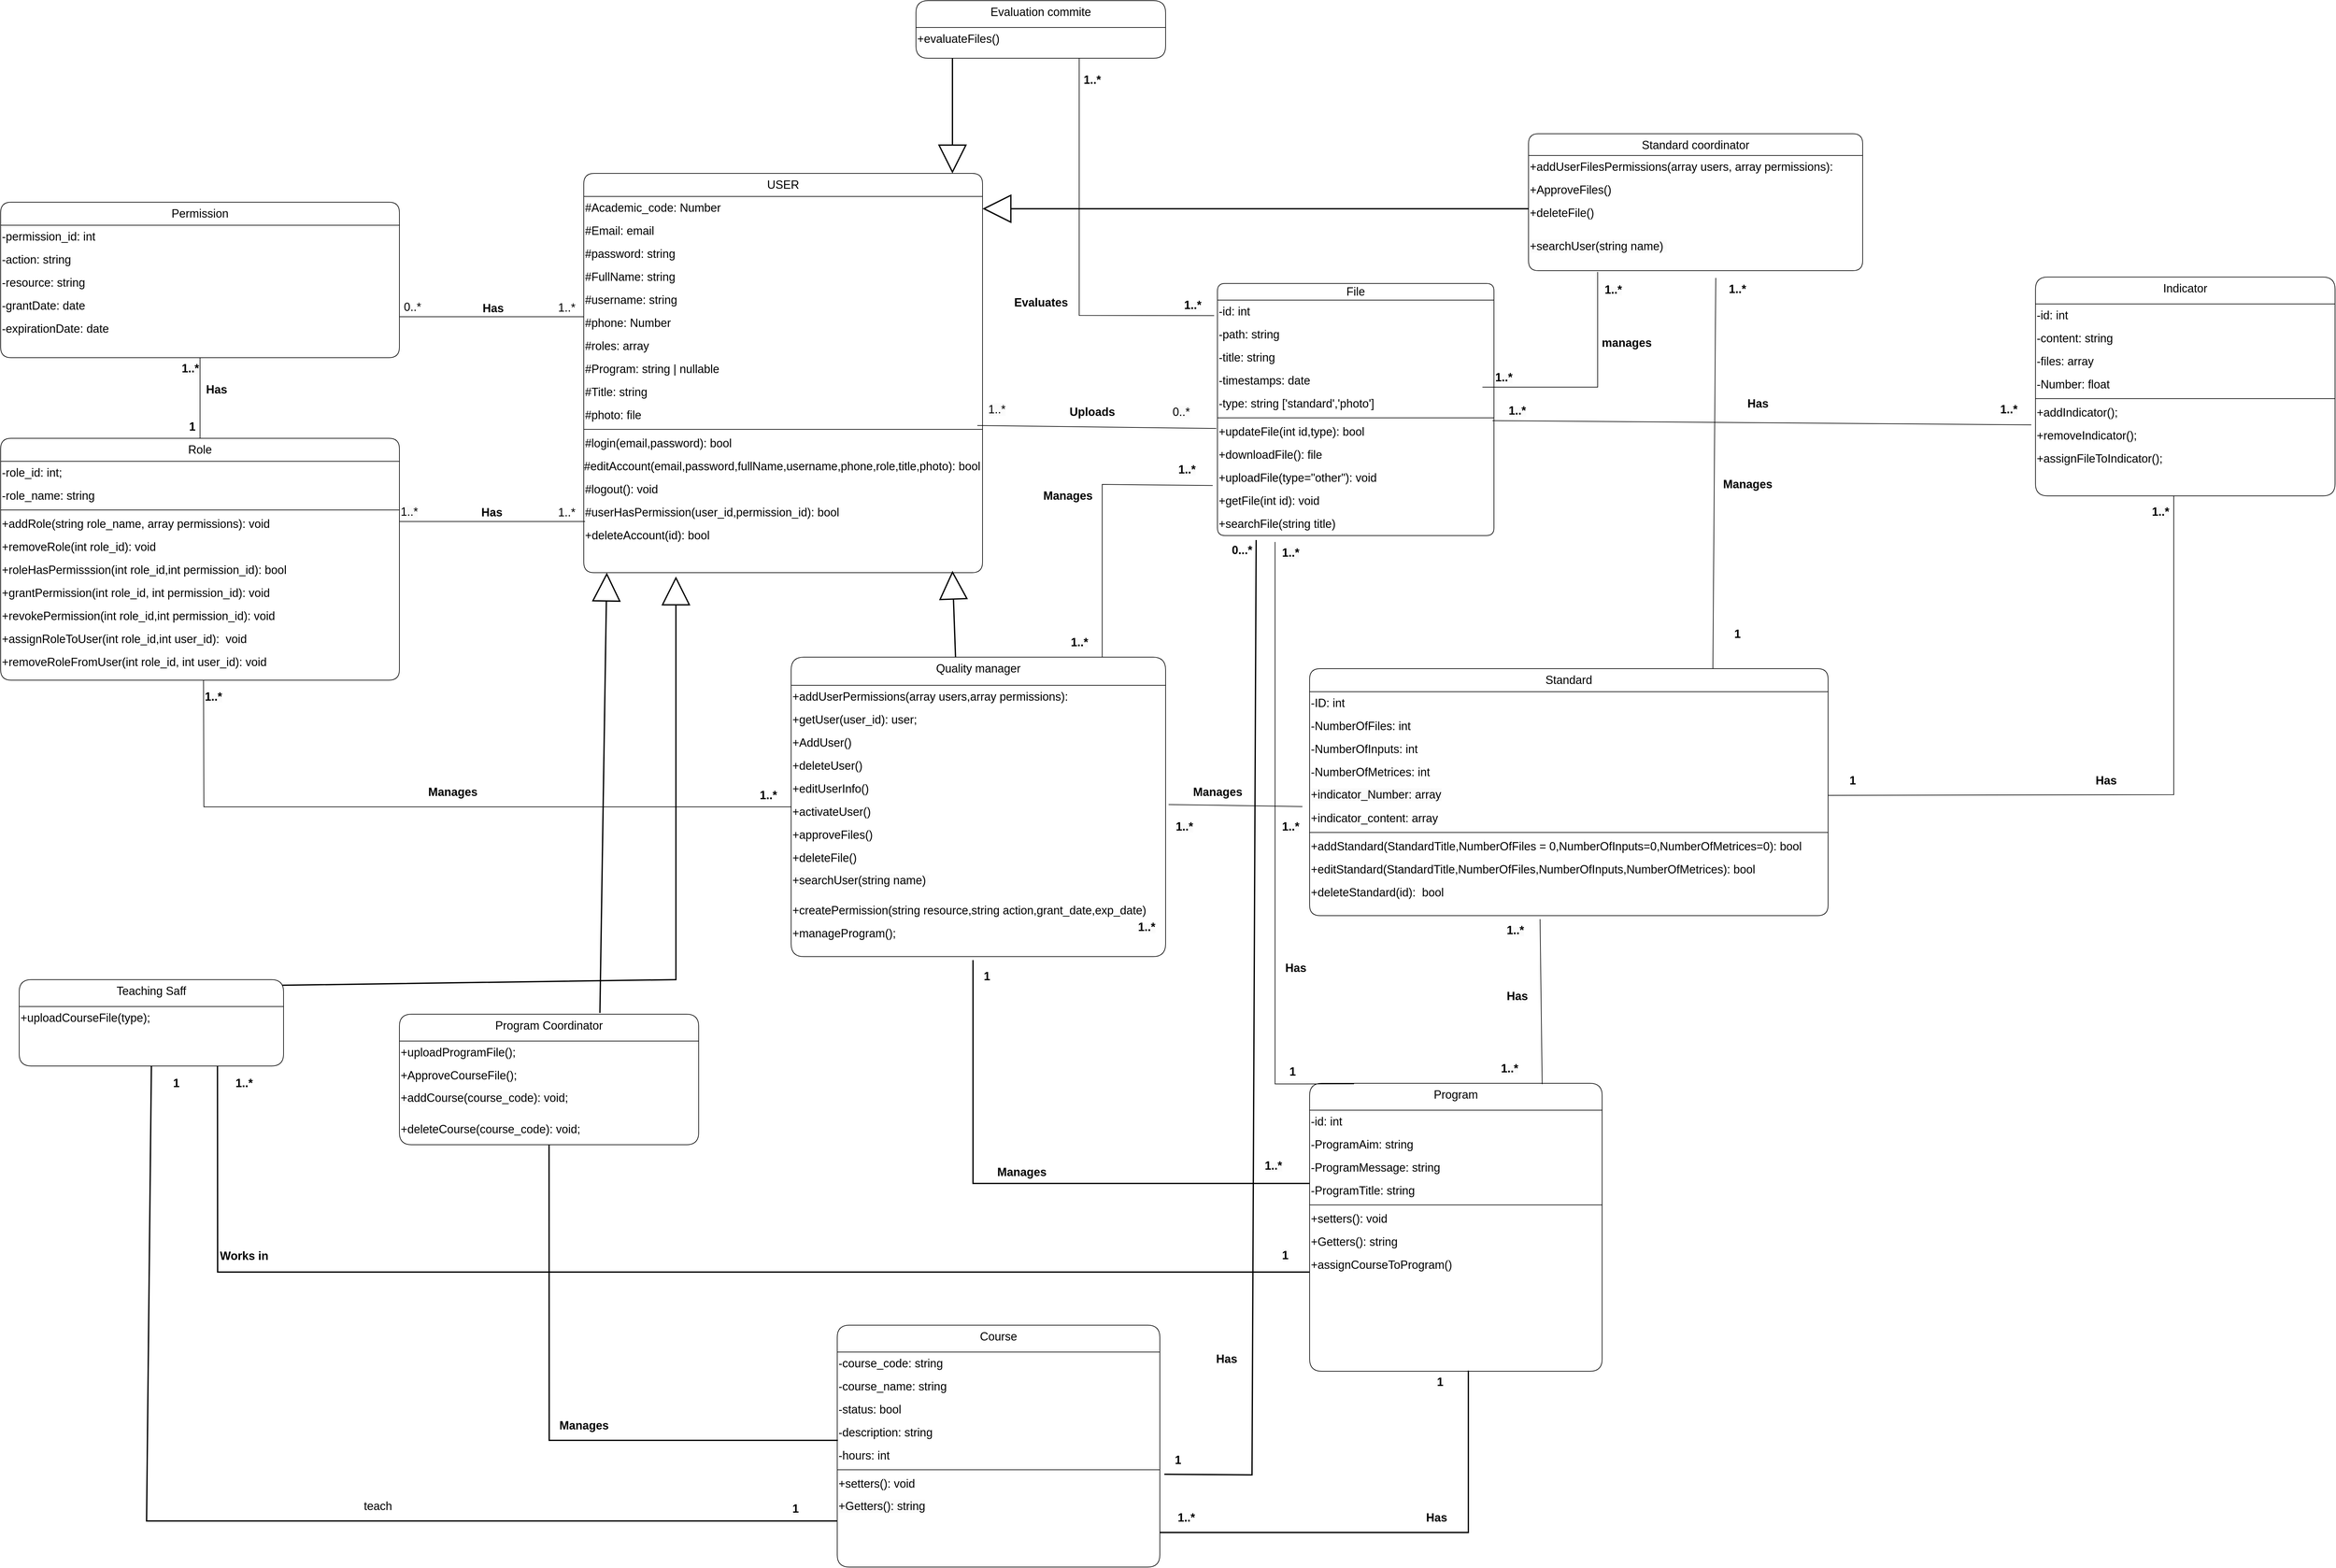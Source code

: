 <mxfile version="22.1.11" type="device">
  <diagram id="C5RBs43oDa-KdzZeNtuy" name="Page-1">
    <mxGraphModel dx="5314" dy="3329" grid="1" gridSize="18" guides="1" tooltips="1" connect="1" arrows="0" fold="1" page="1" pageScale="1" pageWidth="827" pageHeight="1169" math="0" shadow="0">
      <root>
        <mxCell id="WIyWlLk6GJQsqaUBKTNV-0" />
        <mxCell id="WIyWlLk6GJQsqaUBKTNV-1" parent="WIyWlLk6GJQsqaUBKTNV-0" />
        <mxCell id="zkfFHV4jXpPFQw0GAbJ--0" value="USER" style="swimlane;fontStyle=0;align=center;verticalAlign=top;childLayout=stackLayout;horizontal=1;startSize=36;horizontalStack=0;resizeParent=1;resizeLast=0;collapsible=1;marginBottom=0;rounded=1;shadow=0;strokeWidth=1;labelBackgroundColor=none;fontSize=18;fontColor=default;" parent="WIyWlLk6GJQsqaUBKTNV-1" vertex="1">
          <mxGeometry x="-144" y="-702" width="623" height="624" as="geometry">
            <mxRectangle x="-30" y="-90" width="160" height="26" as="alternateBounds" />
          </mxGeometry>
        </mxCell>
        <mxCell id="6EHbc5dsGXdmg_MXYtlP-20" value="&lt;font style=&quot;font-size: 18px;&quot;&gt;#Academic_code: Number&lt;/font&gt;" style="text;html=1;align=left;verticalAlign=middle;resizable=0;points=[];autosize=1;strokeColor=none;fillColor=none;labelBackgroundColor=none;rounded=1;" parent="zkfFHV4jXpPFQw0GAbJ--0" vertex="1">
          <mxGeometry y="36" width="623" height="36" as="geometry" />
        </mxCell>
        <mxCell id="6EHbc5dsGXdmg_MXYtlP-23" value="&lt;font style=&quot;font-size: 18px;&quot;&gt;#Email: email&lt;/font&gt;" style="text;html=1;align=left;verticalAlign=middle;resizable=0;points=[];autosize=1;strokeColor=none;fillColor=none;labelBackgroundColor=none;rounded=1;" parent="zkfFHV4jXpPFQw0GAbJ--0" vertex="1">
          <mxGeometry y="72" width="623" height="36" as="geometry" />
        </mxCell>
        <mxCell id="6EHbc5dsGXdmg_MXYtlP-24" value="&lt;font style=&quot;font-size: 18px;&quot;&gt;#password: string&lt;/font&gt;" style="text;html=1;align=left;verticalAlign=middle;resizable=0;points=[];autosize=1;strokeColor=none;fillColor=none;labelBackgroundColor=none;rounded=1;" parent="zkfFHV4jXpPFQw0GAbJ--0" vertex="1">
          <mxGeometry y="108" width="623" height="36" as="geometry" />
        </mxCell>
        <mxCell id="6EHbc5dsGXdmg_MXYtlP-25" value="&lt;font style=&quot;font-size: 18px;&quot;&gt;#FullName: string&lt;/font&gt;" style="text;html=1;align=left;verticalAlign=middle;resizable=0;points=[];autosize=1;strokeColor=none;fillColor=none;labelBackgroundColor=none;rounded=1;" parent="zkfFHV4jXpPFQw0GAbJ--0" vertex="1">
          <mxGeometry y="144" width="623" height="36" as="geometry" />
        </mxCell>
        <mxCell id="6EHbc5dsGXdmg_MXYtlP-26" value="&lt;font style=&quot;font-size: 18px;&quot;&gt;#username: string&lt;/font&gt;" style="text;html=1;align=left;verticalAlign=middle;resizable=0;points=[];autosize=1;strokeColor=none;fillColor=none;labelBackgroundColor=none;rounded=1;" parent="zkfFHV4jXpPFQw0GAbJ--0" vertex="1">
          <mxGeometry y="180" width="623" height="36" as="geometry" />
        </mxCell>
        <mxCell id="6EHbc5dsGXdmg_MXYtlP-27" value="&lt;font style=&quot;font-size: 18px;&quot;&gt;#phone: Number&lt;/font&gt;" style="text;html=1;align=left;verticalAlign=middle;resizable=0;points=[];autosize=1;strokeColor=none;fillColor=none;labelBackgroundColor=none;rounded=1;" parent="zkfFHV4jXpPFQw0GAbJ--0" vertex="1">
          <mxGeometry y="216" width="623" height="36" as="geometry" />
        </mxCell>
        <mxCell id="6EHbc5dsGXdmg_MXYtlP-28" value="&lt;span style=&quot;font-size: 18px;&quot;&gt;#roles: array&amp;nbsp;&lt;/span&gt;" style="text;html=1;align=left;verticalAlign=middle;resizable=0;points=[];autosize=1;strokeColor=none;fillColor=none;labelBackgroundColor=none;rounded=1;" parent="zkfFHV4jXpPFQw0GAbJ--0" vertex="1">
          <mxGeometry y="252" width="623" height="36" as="geometry" />
        </mxCell>
        <mxCell id="iqqUeyvafm3XV19O9DSI-28" value="&lt;font style=&quot;font-size: 18px;&quot;&gt;#Program: string | nullable&lt;/font&gt;" style="text;html=1;align=left;verticalAlign=middle;resizable=0;points=[];autosize=1;strokeColor=none;fillColor=none;" parent="zkfFHV4jXpPFQw0GAbJ--0" vertex="1">
          <mxGeometry y="288" width="623" height="36" as="geometry" />
        </mxCell>
        <mxCell id="6EHbc5dsGXdmg_MXYtlP-29" value="&lt;font style=&quot;font-size: 18px;&quot;&gt;#Title: string&lt;/font&gt;" style="text;html=1;align=left;verticalAlign=middle;resizable=0;points=[];autosize=1;strokeColor=none;fillColor=none;labelBackgroundColor=none;rounded=1;" parent="zkfFHV4jXpPFQw0GAbJ--0" vertex="1">
          <mxGeometry y="324" width="623" height="36" as="geometry" />
        </mxCell>
        <mxCell id="6EHbc5dsGXdmg_MXYtlP-31" value="&lt;font style=&quot;font-size: 18px;&quot;&gt;#photo: file&lt;/font&gt;" style="text;html=1;align=left;verticalAlign=middle;resizable=0;points=[];autosize=1;strokeColor=none;fillColor=none;labelBackgroundColor=none;rounded=1;" parent="zkfFHV4jXpPFQw0GAbJ--0" vertex="1">
          <mxGeometry y="360" width="623" height="36" as="geometry" />
        </mxCell>
        <mxCell id="ThdkCtPIAy0nEEgx2VW4-5" value="" style="line;strokeWidth=1;align=left;verticalAlign=middle;spacingTop=-1;spacingLeft=3;spacingRight=3;rotatable=0;labelPosition=right;points=[];portConstraint=eastwest;labelBackgroundColor=none;rounded=1;" parent="zkfFHV4jXpPFQw0GAbJ--0" vertex="1">
          <mxGeometry y="396" width="623" height="8" as="geometry" />
        </mxCell>
        <mxCell id="6EHbc5dsGXdmg_MXYtlP-35" value="&lt;span style=&quot;font-size: 18px;&quot;&gt;#login(email,password): bool&amp;nbsp;&lt;/span&gt;" style="text;html=1;align=left;verticalAlign=middle;resizable=0;points=[];autosize=1;strokeColor=none;fillColor=none;labelBackgroundColor=none;rounded=1;" parent="zkfFHV4jXpPFQw0GAbJ--0" vertex="1">
          <mxGeometry y="404" width="623" height="36" as="geometry" />
        </mxCell>
        <mxCell id="6EHbc5dsGXdmg_MXYtlP-36" value="&lt;span style=&quot;font-size: 18px;&quot;&gt;#editAccount(email,password,fullName,username,phone,role,title,photo): bool&amp;nbsp;&lt;/span&gt;" style="text;html=1;align=center;verticalAlign=middle;resizable=0;points=[];autosize=1;strokeColor=none;fillColor=none;labelBackgroundColor=none;rounded=1;" parent="zkfFHV4jXpPFQw0GAbJ--0" vertex="1">
          <mxGeometry y="440" width="623" height="36" as="geometry" />
        </mxCell>
        <mxCell id="6EHbc5dsGXdmg_MXYtlP-37" value="&lt;span style=&quot;font-size: 18px;&quot;&gt;#logout(): void&lt;/span&gt;" style="text;html=1;align=left;verticalAlign=middle;resizable=0;points=[];autosize=1;strokeColor=none;fillColor=none;labelBackgroundColor=none;rounded=1;" parent="zkfFHV4jXpPFQw0GAbJ--0" vertex="1">
          <mxGeometry y="476" width="623" height="36" as="geometry" />
        </mxCell>
        <mxCell id="ThdkCtPIAy0nEEgx2VW4-51" value="&lt;span style=&quot;font-size: 18px;&quot;&gt;#userHasPermission(user_id,permission_id): bool&lt;/span&gt;" style="text;html=1;align=left;verticalAlign=middle;resizable=0;points=[];autosize=1;strokeColor=none;fillColor=none;labelBackgroundColor=none;rounded=1;" parent="zkfFHV4jXpPFQw0GAbJ--0" vertex="1">
          <mxGeometry y="512" width="623" height="36" as="geometry" />
        </mxCell>
        <mxCell id="ThdkCtPIAy0nEEgx2VW4-52" value="&lt;span style=&quot;font-size: 18px;&quot;&gt;+deleteAccount(id): bool&lt;/span&gt;" style="text;html=1;align=left;verticalAlign=middle;resizable=0;points=[];autosize=1;strokeColor=none;fillColor=none;labelBackgroundColor=none;rounded=1;" parent="zkfFHV4jXpPFQw0GAbJ--0" vertex="1">
          <mxGeometry y="548" width="623" height="36" as="geometry" />
        </mxCell>
        <mxCell id="zkfFHV4jXpPFQw0GAbJ--13" value="Quality manager" style="swimlane;fontStyle=0;align=center;verticalAlign=top;childLayout=stackLayout;horizontal=1;startSize=44;horizontalStack=0;resizeParent=1;resizeLast=0;collapsible=1;marginBottom=0;rounded=1;shadow=0;strokeWidth=1;labelBackgroundColor=none;fontSize=18;" parent="WIyWlLk6GJQsqaUBKTNV-1" vertex="1">
          <mxGeometry x="180" y="54" width="585" height="468" as="geometry">
            <mxRectangle x="340" y="380" width="170" height="26" as="alternateBounds" />
          </mxGeometry>
        </mxCell>
        <mxCell id="6EHbc5dsGXdmg_MXYtlP-53" value="&lt;font style=&quot;font-size: 18px;&quot;&gt;+addUserPermissions(array users,array permissions):&amp;nbsp;&lt;/font&gt;" style="text;html=1;align=left;verticalAlign=middle;resizable=0;points=[];autosize=1;strokeColor=none;fillColor=none;labelBackgroundColor=none;rounded=1;" parent="zkfFHV4jXpPFQw0GAbJ--13" vertex="1">
          <mxGeometry y="44" width="585" height="36" as="geometry" />
        </mxCell>
        <mxCell id="upOG3A1qoVgpyhpOPgKN-0" value="&lt;font style=&quot;font-size: 18px;&quot;&gt;+getUser(user_id): user;&lt;/font&gt;" style="text;html=1;align=left;verticalAlign=middle;resizable=0;points=[];autosize=1;strokeColor=none;fillColor=none;" parent="zkfFHV4jXpPFQw0GAbJ--13" vertex="1">
          <mxGeometry y="80" width="585" height="36" as="geometry" />
        </mxCell>
        <mxCell id="6EHbc5dsGXdmg_MXYtlP-56" value="&lt;font style=&quot;font-size: 18px;&quot;&gt;+AddUser()&lt;/font&gt;" style="text;html=1;align=left;verticalAlign=middle;resizable=0;points=[];autosize=1;strokeColor=none;fillColor=none;labelBackgroundColor=none;rounded=1;" parent="zkfFHV4jXpPFQw0GAbJ--13" vertex="1">
          <mxGeometry y="116" width="585" height="36" as="geometry" />
        </mxCell>
        <mxCell id="6EHbc5dsGXdmg_MXYtlP-57" value="&lt;font style=&quot;font-size: 18px;&quot;&gt;+deleteUser()&lt;/font&gt;" style="text;html=1;align=left;verticalAlign=middle;resizable=0;points=[];autosize=1;strokeColor=none;fillColor=none;labelBackgroundColor=none;rounded=1;" parent="zkfFHV4jXpPFQw0GAbJ--13" vertex="1">
          <mxGeometry y="152" width="585" height="36" as="geometry" />
        </mxCell>
        <mxCell id="6EHbc5dsGXdmg_MXYtlP-58" value="&lt;font style=&quot;font-size: 18px;&quot;&gt;+editUserInfo()&lt;/font&gt;" style="text;html=1;align=left;verticalAlign=middle;resizable=0;points=[];autosize=1;strokeColor=none;fillColor=none;labelBackgroundColor=none;rounded=1;" parent="zkfFHV4jXpPFQw0GAbJ--13" vertex="1">
          <mxGeometry y="188" width="585" height="36" as="geometry" />
        </mxCell>
        <mxCell id="6EHbc5dsGXdmg_MXYtlP-59" value="&lt;font style=&quot;font-size: 18px;&quot;&gt;+activateUser()&lt;/font&gt;" style="text;html=1;align=left;verticalAlign=middle;resizable=0;points=[];autosize=1;strokeColor=none;fillColor=none;labelBackgroundColor=none;rounded=1;" parent="zkfFHV4jXpPFQw0GAbJ--13" vertex="1">
          <mxGeometry y="224" width="585" height="36" as="geometry" />
        </mxCell>
        <mxCell id="6EHbc5dsGXdmg_MXYtlP-60" value="&lt;font style=&quot;font-size: 18px;&quot;&gt;+approveFiles()&lt;/font&gt;" style="text;html=1;align=left;verticalAlign=middle;resizable=0;points=[];autosize=1;strokeColor=none;fillColor=none;labelBackgroundColor=none;rounded=1;" parent="zkfFHV4jXpPFQw0GAbJ--13" vertex="1">
          <mxGeometry y="260" width="585" height="36" as="geometry" />
        </mxCell>
        <mxCell id="6EHbc5dsGXdmg_MXYtlP-91" value="&lt;font style=&quot;font-size: 18px;&quot;&gt;+deleteFile()&lt;/font&gt;" style="text;html=1;align=left;verticalAlign=middle;resizable=0;points=[];autosize=1;strokeColor=none;fillColor=none;labelBackgroundColor=none;rounded=1;" parent="zkfFHV4jXpPFQw0GAbJ--13" vertex="1">
          <mxGeometry y="296" width="585" height="36" as="geometry" />
        </mxCell>
        <mxCell id="iqqUeyvafm3XV19O9DSI-38" value="&lt;span style=&quot;color: rgb(0, 0, 0); font-family: Helvetica; font-size: 18px; font-style: normal; font-variant-ligatures: normal; font-variant-caps: normal; font-weight: 400; letter-spacing: normal; orphans: 2; text-align: left; text-indent: 0px; text-transform: none; widows: 2; word-spacing: 0px; -webkit-text-stroke-width: 0px; background-color: rgb(251, 251, 251); text-decoration-thickness: initial; text-decoration-style: initial; text-decoration-color: initial; float: none; display: inline !important;&quot;&gt;+searchUser(string name)&amp;nbsp;&lt;/span&gt;" style="text;whiteSpace=wrap;html=1;" parent="zkfFHV4jXpPFQw0GAbJ--13" vertex="1">
          <mxGeometry y="332" width="585" height="46" as="geometry" />
        </mxCell>
        <mxCell id="pK43xKA5mx8eF_Z651gF-9" value="&lt;font style=&quot;font-size: 18px;&quot;&gt;+createPermission(string resource,string action,grant_date,exp_date)&lt;/font&gt;" style="text;html=1;align=left;verticalAlign=middle;resizable=0;points=[];autosize=1;strokeColor=none;fillColor=none;" vertex="1" parent="zkfFHV4jXpPFQw0GAbJ--13">
          <mxGeometry y="378" width="585" height="36" as="geometry" />
        </mxCell>
        <mxCell id="pK43xKA5mx8eF_Z651gF-11" value="&lt;font style=&quot;font-size: 18px;&quot;&gt;+manageProgram();&lt;/font&gt;" style="text;html=1;align=left;verticalAlign=middle;resizable=0;points=[];autosize=1;strokeColor=none;fillColor=none;" vertex="1" parent="zkfFHV4jXpPFQw0GAbJ--13">
          <mxGeometry y="414" width="585" height="36" as="geometry" />
        </mxCell>
        <mxCell id="zkfFHV4jXpPFQw0GAbJ--17" value="Program" style="swimlane;fontStyle=0;align=center;verticalAlign=top;childLayout=stackLayout;horizontal=1;startSize=42;horizontalStack=0;resizeParent=1;resizeLast=0;collapsible=1;marginBottom=0;rounded=1;shadow=0;strokeWidth=1;labelBackgroundColor=none;fontSize=18;" parent="WIyWlLk6GJQsqaUBKTNV-1" vertex="1">
          <mxGeometry x="990" y="720" width="457" height="450" as="geometry">
            <mxRectangle x="550" y="140" width="160" height="26" as="alternateBounds" />
          </mxGeometry>
        </mxCell>
        <mxCell id="8ZagcUupGoa0hPsXUfkr-5" value="&lt;font style=&quot;font-size: 18px;&quot;&gt;-id: int&lt;/font&gt;" style="text;html=1;align=left;verticalAlign=middle;resizable=0;points=[];autosize=1;fillColor=none;strokeColor=none;" parent="zkfFHV4jXpPFQw0GAbJ--17" vertex="1">
          <mxGeometry y="42" width="457" height="36" as="geometry" />
        </mxCell>
        <mxCell id="8ZagcUupGoa0hPsXUfkr-7" value="&lt;font style=&quot;font-size: 18px;&quot;&gt;-ProgramAim: string&lt;/font&gt;" style="text;html=1;align=left;verticalAlign=middle;resizable=0;points=[];autosize=1;strokeColor=none;fillColor=none;" parent="zkfFHV4jXpPFQw0GAbJ--17" vertex="1">
          <mxGeometry y="78" width="457" height="36" as="geometry" />
        </mxCell>
        <mxCell id="8ZagcUupGoa0hPsXUfkr-8" value="&lt;font style=&quot;font-size: 18px;&quot;&gt;-ProgramMessage: string&lt;/font&gt;" style="text;html=1;align=left;verticalAlign=middle;resizable=0;points=[];autosize=1;strokeColor=none;fillColor=none;" parent="zkfFHV4jXpPFQw0GAbJ--17" vertex="1">
          <mxGeometry y="114" width="457" height="36" as="geometry" />
        </mxCell>
        <mxCell id="8ZagcUupGoa0hPsXUfkr-6" value="&lt;font style=&quot;font-size: 18px;&quot;&gt;-ProgramTitle: string&lt;/font&gt;" style="text;html=1;align=left;verticalAlign=middle;resizable=0;points=[];autosize=1;strokeColor=none;fillColor=none;" parent="zkfFHV4jXpPFQw0GAbJ--17" vertex="1">
          <mxGeometry y="150" width="457" height="36" as="geometry" />
        </mxCell>
        <mxCell id="8ZagcUupGoa0hPsXUfkr-9" value="" style="line;strokeWidth=1;fillColor=none;align=left;verticalAlign=middle;spacingTop=-1;spacingLeft=3;spacingRight=3;rotatable=0;labelPosition=right;points=[];portConstraint=eastwest;strokeColor=inherit;" parent="zkfFHV4jXpPFQw0GAbJ--17" vertex="1">
          <mxGeometry y="186" width="457" height="8" as="geometry" />
        </mxCell>
        <mxCell id="ThdkCtPIAy0nEEgx2VW4-44" value="&lt;span style=&quot;font-size: 18px;&quot;&gt;+setters(): void&lt;/span&gt;" style="text;html=1;align=left;verticalAlign=middle;resizable=0;points=[];autosize=1;strokeColor=none;fillColor=none;labelBackgroundColor=none;rounded=1;" parent="zkfFHV4jXpPFQw0GAbJ--17" vertex="1">
          <mxGeometry y="194" width="457" height="36" as="geometry" />
        </mxCell>
        <mxCell id="upOG3A1qoVgpyhpOPgKN-82" value="&lt;font style=&quot;font-size: 18px;&quot;&gt;+Getters(): string&lt;/font&gt;" style="text;html=1;align=left;verticalAlign=middle;resizable=0;points=[];autosize=1;strokeColor=none;fillColor=none;" parent="zkfFHV4jXpPFQw0GAbJ--17" vertex="1">
          <mxGeometry y="230" width="457" height="36" as="geometry" />
        </mxCell>
        <mxCell id="pK43xKA5mx8eF_Z651gF-52" value="&lt;font style=&quot;font-size: 18px;&quot;&gt;+assignCourseToProgram()&lt;/font&gt;" style="text;html=1;align=left;verticalAlign=middle;resizable=0;points=[];autosize=1;strokeColor=none;fillColor=none;" vertex="1" parent="zkfFHV4jXpPFQw0GAbJ--17">
          <mxGeometry y="266" width="457" height="36" as="geometry" />
        </mxCell>
        <mxCell id="6EHbc5dsGXdmg_MXYtlP-95" value="Standard" style="swimlane;fontStyle=0;align=center;verticalAlign=top;childLayout=stackLayout;horizontal=1;startSize=36;horizontalStack=0;resizeParent=1;resizeLast=0;collapsible=1;marginBottom=0;rounded=1;shadow=0;strokeWidth=1;labelBackgroundColor=none;fontSize=18;" parent="WIyWlLk6GJQsqaUBKTNV-1" vertex="1">
          <mxGeometry x="990" y="72" width="810" height="386" as="geometry">
            <mxRectangle x="550" y="140" width="160" height="26" as="alternateBounds" />
          </mxGeometry>
        </mxCell>
        <mxCell id="8ZagcUupGoa0hPsXUfkr-1" value="&lt;font style=&quot;font-size: 18px;&quot;&gt;-ID: int&lt;/font&gt;" style="text;html=1;align=left;verticalAlign=middle;resizable=0;points=[];autosize=1;strokeColor=none;fillColor=none;" parent="6EHbc5dsGXdmg_MXYtlP-95" vertex="1">
          <mxGeometry y="36" width="810" height="36" as="geometry" />
        </mxCell>
        <mxCell id="ThdkCtPIAy0nEEgx2VW4-45" value="&lt;font style=&quot;font-size: 18px;&quot;&gt;-NumberOfFiles: int&lt;/font&gt;" style="text;html=1;align=left;verticalAlign=middle;resizable=0;points=[];autosize=1;strokeColor=none;fillColor=none;" parent="6EHbc5dsGXdmg_MXYtlP-95" vertex="1">
          <mxGeometry y="72" width="810" height="36" as="geometry" />
        </mxCell>
        <mxCell id="ThdkCtPIAy0nEEgx2VW4-46" value="&lt;font style=&quot;font-size: 18px;&quot;&gt;-NumberOfInputs: int&lt;/font&gt;" style="text;html=1;align=left;verticalAlign=middle;resizable=0;points=[];autosize=1;strokeColor=none;fillColor=none;" parent="6EHbc5dsGXdmg_MXYtlP-95" vertex="1">
          <mxGeometry y="108" width="810" height="36" as="geometry" />
        </mxCell>
        <mxCell id="ThdkCtPIAy0nEEgx2VW4-47" value="&lt;font style=&quot;font-size: 18px;&quot;&gt;-NumberOfMetrices: int&lt;/font&gt;" style="text;html=1;align=left;verticalAlign=middle;resizable=0;points=[];autosize=1;strokeColor=none;fillColor=none;" parent="6EHbc5dsGXdmg_MXYtlP-95" vertex="1">
          <mxGeometry y="144" width="810" height="36" as="geometry" />
        </mxCell>
        <mxCell id="pK43xKA5mx8eF_Z651gF-26" value="&lt;span style=&quot;color: rgb(0, 0, 0); font-family: Helvetica; font-size: 18px; font-style: normal; font-variant-ligatures: normal; font-variant-caps: normal; font-weight: 400; letter-spacing: normal; orphans: 2; text-align: left; text-indent: 0px; text-transform: none; widows: 2; word-spacing: 0px; -webkit-text-stroke-width: 0px; background-color: rgb(251, 251, 251); text-decoration-thickness: initial; text-decoration-style: initial; text-decoration-color: initial; float: none; display: inline !important;&quot;&gt;+indicator_Number: array&lt;/span&gt;" style="text;whiteSpace=wrap;html=1;" vertex="1" parent="6EHbc5dsGXdmg_MXYtlP-95">
          <mxGeometry y="180" width="810" height="36" as="geometry" />
        </mxCell>
        <mxCell id="pK43xKA5mx8eF_Z651gF-25" value="&lt;font style=&quot;font-size: 18px;&quot;&gt;+indicator_content: array&lt;/font&gt;" style="text;html=1;align=left;verticalAlign=middle;resizable=0;points=[];autosize=1;strokeColor=none;fillColor=none;" vertex="1" parent="6EHbc5dsGXdmg_MXYtlP-95">
          <mxGeometry y="216" width="810" height="36" as="geometry" />
        </mxCell>
        <mxCell id="8ZagcUupGoa0hPsXUfkr-3" value="" style="line;strokeWidth=1;fillColor=none;align=left;verticalAlign=middle;spacingTop=-1;spacingLeft=3;spacingRight=3;rotatable=0;labelPosition=right;points=[];portConstraint=eastwest;strokeColor=inherit;" parent="6EHbc5dsGXdmg_MXYtlP-95" vertex="1">
          <mxGeometry y="252" width="810" height="8" as="geometry" />
        </mxCell>
        <mxCell id="ThdkCtPIAy0nEEgx2VW4-48" value="&lt;font style=&quot;font-size: 18px;&quot;&gt;+addStandard(StandardTitle,NumberOfFiles = 0,NumberOfInputs=0,NumberOfMetrices=0): bool&lt;/font&gt;" style="text;html=1;align=left;verticalAlign=middle;resizable=0;points=[];autosize=1;strokeColor=none;fillColor=none;" parent="6EHbc5dsGXdmg_MXYtlP-95" vertex="1">
          <mxGeometry y="260" width="810" height="36" as="geometry" />
        </mxCell>
        <mxCell id="ThdkCtPIAy0nEEgx2VW4-49" value="&lt;font style=&quot;font-size: 18px;&quot;&gt;+editStandard(StandardTitle,NumberOfFiles,NumberOfInputs,NumberOfMetrices): bool&lt;/font&gt;" style="text;html=1;align=left;verticalAlign=middle;resizable=0;points=[];autosize=1;strokeColor=none;fillColor=none;" parent="6EHbc5dsGXdmg_MXYtlP-95" vertex="1">
          <mxGeometry y="296" width="810" height="36" as="geometry" />
        </mxCell>
        <mxCell id="ThdkCtPIAy0nEEgx2VW4-50" value="&lt;font style=&quot;font-size: 18px;&quot;&gt;+deleteStandard(id):&amp;nbsp; bool&lt;/font&gt;" style="text;html=1;align=left;verticalAlign=middle;resizable=0;points=[];autosize=1;strokeColor=none;fillColor=none;" parent="6EHbc5dsGXdmg_MXYtlP-95" vertex="1">
          <mxGeometry y="332" width="810" height="36" as="geometry" />
        </mxCell>
        <mxCell id="ThdkCtPIAy0nEEgx2VW4-11" value="&lt;span style=&quot;font-size: 18px;&quot;&gt;File&lt;/span&gt;" style="swimlane;fontStyle=0;childLayout=stackLayout;horizontal=1;startSize=26;fillColor=none;horizontalStack=0;resizeParent=1;resizeParentMax=0;resizeLast=0;collapsible=1;marginBottom=0;whiteSpace=wrap;html=1;rounded=1;" parent="WIyWlLk6GJQsqaUBKTNV-1" vertex="1">
          <mxGeometry x="846" y="-530" width="432" height="394" as="geometry" />
        </mxCell>
        <mxCell id="ThdkCtPIAy0nEEgx2VW4-19" value="&lt;font style=&quot;font-size: 18px;&quot;&gt;-id: int&lt;/font&gt;" style="text;html=1;align=left;verticalAlign=middle;resizable=0;points=[];autosize=1;strokeColor=none;fillColor=none;" parent="ThdkCtPIAy0nEEgx2VW4-11" vertex="1">
          <mxGeometry y="26" width="432" height="36" as="geometry" />
        </mxCell>
        <mxCell id="ThdkCtPIAy0nEEgx2VW4-15" value="&lt;font style=&quot;font-size: 18px;&quot;&gt;-path: string&lt;/font&gt;" style="text;html=1;align=left;verticalAlign=middle;resizable=0;points=[];autosize=1;strokeColor=none;fillColor=none;" parent="ThdkCtPIAy0nEEgx2VW4-11" vertex="1">
          <mxGeometry y="62" width="432" height="36" as="geometry" />
        </mxCell>
        <mxCell id="ThdkCtPIAy0nEEgx2VW4-17" value="&lt;font style=&quot;font-size: 18px;&quot;&gt;-title: string&lt;/font&gt;" style="text;html=1;align=left;verticalAlign=middle;resizable=0;points=[];autosize=1;strokeColor=none;fillColor=none;" parent="ThdkCtPIAy0nEEgx2VW4-11" vertex="1">
          <mxGeometry y="98" width="432" height="36" as="geometry" />
        </mxCell>
        <mxCell id="upOG3A1qoVgpyhpOPgKN-80" value="&lt;font style=&quot;font-size: 18px;&quot;&gt;-timestamps: date&lt;/font&gt;" style="text;html=1;align=left;verticalAlign=middle;resizable=0;points=[];autosize=1;strokeColor=none;fillColor=none;" parent="ThdkCtPIAy0nEEgx2VW4-11" vertex="1">
          <mxGeometry y="134" width="432" height="36" as="geometry" />
        </mxCell>
        <mxCell id="upOG3A1qoVgpyhpOPgKN-81" value="&lt;font style=&quot;font-size: 18px;&quot;&gt;-type: string [&#39;standard&#39;,&#39;photo&#39;]&lt;/font&gt;" style="text;html=1;align=left;verticalAlign=middle;resizable=0;points=[];autosize=1;strokeColor=none;fillColor=none;" parent="ThdkCtPIAy0nEEgx2VW4-11" vertex="1">
          <mxGeometry y="170" width="432" height="36" as="geometry" />
        </mxCell>
        <mxCell id="ThdkCtPIAy0nEEgx2VW4-28" value="" style="line;strokeWidth=1;fillColor=none;align=left;verticalAlign=middle;spacingTop=-1;spacingLeft=3;spacingRight=3;rotatable=0;labelPosition=right;points=[];portConstraint=eastwest;strokeColor=inherit;rounded=1;" parent="ThdkCtPIAy0nEEgx2VW4-11" vertex="1">
          <mxGeometry y="206" width="432" height="8" as="geometry" />
        </mxCell>
        <mxCell id="ThdkCtPIAy0nEEgx2VW4-23" value="&lt;font style=&quot;font-size: 18px;&quot;&gt;+updateFile(int id,type): bool&lt;/font&gt;" style="text;html=1;align=left;verticalAlign=middle;resizable=0;points=[];autosize=1;strokeColor=none;fillColor=none;" parent="ThdkCtPIAy0nEEgx2VW4-11" vertex="1">
          <mxGeometry y="214" width="432" height="36" as="geometry" />
        </mxCell>
        <mxCell id="ThdkCtPIAy0nEEgx2VW4-24" value="&lt;font style=&quot;font-size: 18px;&quot;&gt;+downloadFile(): file&lt;/font&gt;" style="text;html=1;align=left;verticalAlign=middle;resizable=0;points=[];autosize=1;strokeColor=none;fillColor=none;" parent="ThdkCtPIAy0nEEgx2VW4-11" vertex="1">
          <mxGeometry y="250" width="432" height="36" as="geometry" />
        </mxCell>
        <mxCell id="ThdkCtPIAy0nEEgx2VW4-25" value="&lt;font style=&quot;font-size: 18px;&quot;&gt;+uploadFile(type=&quot;other&quot;): void&lt;/font&gt;" style="text;html=1;align=left;verticalAlign=middle;resizable=0;points=[];autosize=1;strokeColor=none;fillColor=none;" parent="ThdkCtPIAy0nEEgx2VW4-11" vertex="1">
          <mxGeometry y="286" width="432" height="36" as="geometry" />
        </mxCell>
        <mxCell id="ThdkCtPIAy0nEEgx2VW4-27" value="&lt;font style=&quot;font-size: 18px;&quot;&gt;+getFile(int id): void&lt;/font&gt;" style="text;html=1;align=left;verticalAlign=middle;resizable=0;points=[];autosize=1;strokeColor=none;fillColor=none;" parent="ThdkCtPIAy0nEEgx2VW4-11" vertex="1">
          <mxGeometry y="322" width="432" height="36" as="geometry" />
        </mxCell>
        <mxCell id="ThdkCtPIAy0nEEgx2VW4-34" value="&lt;font style=&quot;font-size: 18px;&quot;&gt;+searchFile(string title)&lt;/font&gt;" style="text;html=1;align=left;verticalAlign=middle;resizable=0;points=[];autosize=1;strokeColor=none;fillColor=none;" parent="ThdkCtPIAy0nEEgx2VW4-11" vertex="1">
          <mxGeometry y="358" width="432" height="36" as="geometry" />
        </mxCell>
        <mxCell id="upOG3A1qoVgpyhpOPgKN-7" value="" style="endArrow=block;endSize=40;endFill=0;html=1;strokeWidth=2;rounded=0;targetPerimeterSpacing=0;entryX=0.65;entryY=0.002;entryDx=0;entryDy=0;entryPerimeter=0;exitX=0;exitY=0.311;exitDx=0;exitDy=0;exitPerimeter=0;" parent="WIyWlLk6GJQsqaUBKTNV-1" source="tvLGTSqASKCoFX2Ja4ZX-24" edge="1">
          <mxGeometry width="160" relative="1" as="geometry">
            <mxPoint x="720" y="-648" as="sourcePoint" />
            <mxPoint x="479.0" y="-646.804" as="targetPoint" />
          </mxGeometry>
        </mxCell>
        <mxCell id="upOG3A1qoVgpyhpOPgKN-8" value="" style="endArrow=block;endSize=40;endFill=0;html=1;strokeWidth=2;rounded=0;targetPerimeterSpacing=0;exitX=0.439;exitY=0;exitDx=0;exitDy=0;exitPerimeter=0;" parent="WIyWlLk6GJQsqaUBKTNV-1" edge="1" source="zkfFHV4jXpPFQw0GAbJ--13">
          <mxGeometry width="160" relative="1" as="geometry">
            <mxPoint x="432" y="36" as="sourcePoint" />
            <mxPoint x="432" y="-81" as="targetPoint" />
          </mxGeometry>
        </mxCell>
        <mxCell id="upOG3A1qoVgpyhpOPgKN-41" value="Permission" style="swimlane;fontStyle=0;align=center;verticalAlign=top;childLayout=stackLayout;horizontal=1;startSize=36;horizontalStack=0;resizeParent=1;resizeLast=0;collapsible=1;marginBottom=0;rounded=1;shadow=0;strokeWidth=1;labelBackgroundColor=none;fontSize=18;fontColor=default;" parent="WIyWlLk6GJQsqaUBKTNV-1" vertex="1">
          <mxGeometry x="-1055" y="-657" width="623" height="243" as="geometry">
            <mxRectangle x="-30" y="-90" width="160" height="26" as="alternateBounds" />
          </mxGeometry>
        </mxCell>
        <mxCell id="upOG3A1qoVgpyhpOPgKN-42" value="&lt;span style=&quot;font-size: 18px;&quot;&gt;-permission_id: int&lt;/span&gt;" style="text;html=1;align=left;verticalAlign=middle;resizable=0;points=[];autosize=1;strokeColor=none;fillColor=none;labelBackgroundColor=none;rounded=1;" parent="upOG3A1qoVgpyhpOPgKN-41" vertex="1">
          <mxGeometry y="36" width="623" height="36" as="geometry" />
        </mxCell>
        <mxCell id="upOG3A1qoVgpyhpOPgKN-43" value="&lt;span style=&quot;font-size: 18px;&quot;&gt;-action: string&lt;/span&gt;" style="text;html=1;align=left;verticalAlign=middle;resizable=0;points=[];autosize=1;strokeColor=none;fillColor=none;labelBackgroundColor=none;rounded=1;" parent="upOG3A1qoVgpyhpOPgKN-41" vertex="1">
          <mxGeometry y="72" width="623" height="36" as="geometry" />
        </mxCell>
        <mxCell id="upOG3A1qoVgpyhpOPgKN-44" value="&lt;span style=&quot;font-size: 18px;&quot;&gt;-resource: string&lt;/span&gt;" style="text;html=1;align=left;verticalAlign=middle;resizable=0;points=[];autosize=1;strokeColor=none;fillColor=none;labelBackgroundColor=none;rounded=1;" parent="upOG3A1qoVgpyhpOPgKN-41" vertex="1">
          <mxGeometry y="108" width="623" height="36" as="geometry" />
        </mxCell>
        <mxCell id="upOG3A1qoVgpyhpOPgKN-45" value="&lt;span style=&quot;font-size: 18px;&quot;&gt;-grantDate: date&lt;/span&gt;" style="text;html=1;align=left;verticalAlign=middle;resizable=0;points=[];autosize=1;strokeColor=none;fillColor=none;labelBackgroundColor=none;rounded=1;" parent="upOG3A1qoVgpyhpOPgKN-41" vertex="1">
          <mxGeometry y="144" width="623" height="36" as="geometry" />
        </mxCell>
        <mxCell id="upOG3A1qoVgpyhpOPgKN-46" value="&lt;span style=&quot;font-size: 18px;&quot;&gt;-expirationDate: date&lt;/span&gt;" style="text;html=1;align=left;verticalAlign=middle;resizable=0;points=[];autosize=1;strokeColor=none;fillColor=none;labelBackgroundColor=none;rounded=1;" parent="upOG3A1qoVgpyhpOPgKN-41" vertex="1">
          <mxGeometry y="180" width="623" height="36" as="geometry" />
        </mxCell>
        <mxCell id="upOG3A1qoVgpyhpOPgKN-87" value="" style="line;strokeWidth=1;fillColor=none;align=left;verticalAlign=middle;spacingTop=-1;spacingLeft=3;spacingRight=3;rotatable=0;labelPosition=right;points=[];portConstraint=eastwest;strokeColor=inherit;" parent="WIyWlLk6GJQsqaUBKTNV-1" vertex="1">
          <mxGeometry x="-432" y="-482" width="288" height="8" as="geometry" />
        </mxCell>
        <mxCell id="upOG3A1qoVgpyhpOPgKN-89" value="" style="line;strokeWidth=1;fillColor=none;align=left;verticalAlign=middle;spacingTop=-1;spacingLeft=3;spacingRight=3;rotatable=0;labelPosition=right;points=[];portConstraint=eastwest;strokeColor=inherit;" parent="WIyWlLk6GJQsqaUBKTNV-1" vertex="1">
          <mxGeometry x="-432" y="-162" width="290" height="8" as="geometry" />
        </mxCell>
        <mxCell id="upOG3A1qoVgpyhpOPgKN-90" value="&lt;font style=&quot;font-size: 18px;&quot;&gt;&lt;b&gt;Has&lt;/b&gt;&lt;/font&gt;" style="text;html=1;align=center;verticalAlign=middle;resizable=0;points=[];autosize=1;strokeColor=none;fillColor=none;" parent="WIyWlLk6GJQsqaUBKTNV-1" vertex="1">
          <mxGeometry x="-322" y="-509" width="72" height="36" as="geometry" />
        </mxCell>
        <mxCell id="upOG3A1qoVgpyhpOPgKN-91" value="&lt;font style=&quot;font-size: 18px;&quot;&gt;1..*&lt;/font&gt;" style="text;html=1;align=center;verticalAlign=middle;resizable=0;points=[];autosize=1;strokeColor=none;fillColor=none;" parent="WIyWlLk6GJQsqaUBKTNV-1" vertex="1">
          <mxGeometry x="-198" y="-510" width="54" height="36" as="geometry" />
        </mxCell>
        <mxCell id="upOG3A1qoVgpyhpOPgKN-93" value="&lt;b&gt;&lt;font style=&quot;font-size: 18px;&quot;&gt;Has&lt;/font&gt;&lt;/b&gt;" style="text;html=1;align=center;verticalAlign=middle;resizable=0;points=[];autosize=1;strokeColor=none;fillColor=none;" parent="WIyWlLk6GJQsqaUBKTNV-1" vertex="1">
          <mxGeometry x="-324" y="-190" width="72" height="36" as="geometry" />
        </mxCell>
        <mxCell id="upOG3A1qoVgpyhpOPgKN-94" value="&lt;font style=&quot;font-size: 18px;&quot;&gt;1..*&lt;/font&gt;" style="text;html=1;align=center;verticalAlign=middle;resizable=0;points=[];autosize=1;strokeColor=none;fillColor=none;" parent="WIyWlLk6GJQsqaUBKTNV-1" vertex="1">
          <mxGeometry x="-198" y="-190" width="54" height="36" as="geometry" />
        </mxCell>
        <mxCell id="upOG3A1qoVgpyhpOPgKN-96" value="&lt;div style=&quot;text-align: center;&quot;&gt;&lt;span style=&quot;background-color: initial; font-size: 18px;&quot;&gt;&amp;nbsp;0..*&lt;/span&gt;&lt;/div&gt;" style="text;whiteSpace=wrap;html=1;" parent="WIyWlLk6GJQsqaUBKTNV-1" vertex="1">
          <mxGeometry x="-432" y="-510" width="72" height="54" as="geometry" />
        </mxCell>
        <mxCell id="tvLGTSqASKCoFX2Ja4ZX-1" value="" style="endArrow=none;html=1;rounded=0;entryX=-0.004;entryY=0.351;entryDx=0;entryDy=0;entryPerimeter=0;exitX=0.987;exitY=-0.278;exitDx=0;exitDy=0;exitPerimeter=0;" parent="WIyWlLk6GJQsqaUBKTNV-1" source="6EHbc5dsGXdmg_MXYtlP-35" target="ThdkCtPIAy0nEEgx2VW4-23" edge="1">
          <mxGeometry width="50" height="50" relative="1" as="geometry">
            <mxPoint x="594" y="-292" as="sourcePoint" />
            <mxPoint x="684" y="-292" as="targetPoint" />
          </mxGeometry>
        </mxCell>
        <mxCell id="tvLGTSqASKCoFX2Ja4ZX-4" value="&lt;span style=&quot;color: rgb(0, 0, 0); font-family: Helvetica; font-size: 18px; font-style: normal; font-variant-ligatures: normal; font-variant-caps: normal; font-weight: 400; letter-spacing: normal; orphans: 2; text-align: center; text-indent: 0px; text-transform: none; widows: 2; word-spacing: 0px; -webkit-text-stroke-width: 0px; background-color: rgb(251, 251, 251); text-decoration-thickness: initial; text-decoration-style: initial; text-decoration-color: initial; float: none; display: inline !important;&quot;&gt;1..*&lt;/span&gt;" style="text;whiteSpace=wrap;html=1;" parent="WIyWlLk6GJQsqaUBKTNV-1" vertex="1">
          <mxGeometry x="486" y="-350" width="108" height="44" as="geometry" />
        </mxCell>
        <mxCell id="tvLGTSqASKCoFX2Ja4ZX-6" value="&lt;span style=&quot;color: rgb(0, 0, 0); font-family: Helvetica; font-size: 18px; font-style: normal; font-variant-ligatures: normal; font-variant-caps: normal; font-weight: 400; letter-spacing: normal; orphans: 2; text-align: center; text-indent: 0px; text-transform: none; widows: 2; word-spacing: 0px; -webkit-text-stroke-width: 0px; background-color: rgb(251, 251, 251); text-decoration-thickness: initial; text-decoration-style: initial; text-decoration-color: initial; float: none; display: inline !important;&quot;&gt;0..*&lt;/span&gt;" style="text;whiteSpace=wrap;html=1;" parent="WIyWlLk6GJQsqaUBKTNV-1" vertex="1">
          <mxGeometry x="774" y="-346" width="72" height="36" as="geometry" />
        </mxCell>
        <mxCell id="tvLGTSqASKCoFX2Ja4ZX-7" value="&lt;b&gt;&lt;font style=&quot;font-size: 18px;&quot;&gt;Uploads&lt;/font&gt;&lt;/b&gt;" style="text;html=1;align=center;verticalAlign=middle;resizable=0;points=[];autosize=1;strokeColor=none;fillColor=none;" parent="WIyWlLk6GJQsqaUBKTNV-1" vertex="1">
          <mxGeometry x="596" y="-347" width="108" height="36" as="geometry" />
        </mxCell>
        <mxCell id="tvLGTSqASKCoFX2Ja4ZX-8" value="" style="endArrow=none;html=1;rounded=0;entryX=0.995;entryY=0.009;entryDx=0;entryDy=0;entryPerimeter=0;exitX=-0.014;exitY=0.028;exitDx=0;exitDy=0;exitPerimeter=0;" parent="WIyWlLk6GJQsqaUBKTNV-1" source="pK43xKA5mx8eF_Z651gF-34" edge="1" target="ThdkCtPIAy0nEEgx2VW4-23">
          <mxGeometry width="50" height="50" relative="1" as="geometry">
            <mxPoint x="1800" y="-162" as="sourcePoint" />
            <mxPoint x="1800" y="-360" as="targetPoint" />
          </mxGeometry>
        </mxCell>
        <mxCell id="tvLGTSqASKCoFX2Ja4ZX-9" value="&lt;br&gt;&lt;b style=&quot;border-color: var(--border-color); color: rgb(0, 0, 0); font-family: Helvetica; font-size: 12px; font-style: normal; font-variant-ligatures: normal; font-variant-caps: normal; letter-spacing: normal; orphans: 2; text-align: center; text-indent: 0px; text-transform: none; widows: 2; word-spacing: 0px; -webkit-text-stroke-width: 0px; background-color: rgb(251, 251, 251); text-decoration-thickness: initial; text-decoration-style: initial; text-decoration-color: initial;&quot;&gt;&lt;font style=&quot;border-color: var(--border-color); font-size: 18px;&quot;&gt;1..*&lt;/font&gt;&lt;/b&gt;&lt;br&gt;" style="text;html=1;align=center;verticalAlign=middle;resizable=0;points=[];autosize=1;strokeColor=none;fillColor=none;" parent="WIyWlLk6GJQsqaUBKTNV-1" vertex="1">
          <mxGeometry x="1286.5" y="-365" width="54" height="54" as="geometry" />
        </mxCell>
        <mxCell id="tvLGTSqASKCoFX2Ja4ZX-10" value="&lt;br style=&quot;border-color: var(--border-color); color: rgb(0, 0, 0); font-family: Helvetica; font-size: 12px; font-style: normal; font-variant-ligatures: normal; font-variant-caps: normal; font-weight: 400; letter-spacing: normal; orphans: 2; text-align: center; text-indent: 0px; text-transform: none; widows: 2; word-spacing: 0px; -webkit-text-stroke-width: 0px; background-color: rgb(251, 251, 251); text-decoration-thickness: initial; text-decoration-style: initial; text-decoration-color: initial;&quot;&gt;&lt;b style=&quot;border-color: var(--border-color); color: rgb(0, 0, 0); font-family: Helvetica; font-size: 12px; font-style: normal; font-variant-ligatures: normal; font-variant-caps: normal; letter-spacing: normal; orphans: 2; text-align: center; text-indent: 0px; text-transform: none; widows: 2; word-spacing: 0px; -webkit-text-stroke-width: 0px; text-decoration-thickness: initial; text-decoration-style: initial; text-decoration-color: initial; background-color: rgb(251, 251, 251);&quot;&gt;&lt;font style=&quot;border-color: var(--border-color); font-size: 18px;&quot;&gt;1..*&lt;/font&gt;&lt;/b&gt;" style="text;whiteSpace=wrap;html=1;" parent="WIyWlLk6GJQsqaUBKTNV-1" vertex="1">
          <mxGeometry x="2067" y="-364.5" width="54" height="45" as="geometry" />
        </mxCell>
        <mxCell id="tvLGTSqASKCoFX2Ja4ZX-11" value="&lt;b&gt;&lt;font style=&quot;font-size: 18px;&quot;&gt;Has&lt;/font&gt;&lt;/b&gt;" style="text;html=1;align=center;verticalAlign=middle;resizable=0;points=[];autosize=1;strokeColor=none;fillColor=none;" parent="WIyWlLk6GJQsqaUBKTNV-1" vertex="1">
          <mxGeometry x="1654" y="-360" width="72" height="36" as="geometry" />
        </mxCell>
        <mxCell id="tvLGTSqASKCoFX2Ja4ZX-12" value="" style="endArrow=none;html=1;rounded=0;exitX=0.795;exitY=0.003;exitDx=0;exitDy=0;exitPerimeter=0;entryX=1;entryY=0.25;entryDx=0;entryDy=0;" parent="WIyWlLk6GJQsqaUBKTNV-1" source="zkfFHV4jXpPFQw0GAbJ--17" target="tvLGTSqASKCoFX2Ja4ZX-13" edge="1">
          <mxGeometry width="50" height="50" relative="1" as="geometry">
            <mxPoint x="1040.45" y="572" as="sourcePoint" />
            <mxPoint x="1362" y="468" as="targetPoint" />
          </mxGeometry>
        </mxCell>
        <mxCell id="tvLGTSqASKCoFX2Ja4ZX-13" value="&lt;br style=&quot;border-color: var(--border-color); color: rgb(0, 0, 0); font-family: Helvetica; font-size: 12px; font-style: normal; font-variant-ligatures: normal; font-variant-caps: normal; font-weight: 400; letter-spacing: normal; orphans: 2; text-indent: 0px; text-transform: none; widows: 2; word-spacing: 0px; -webkit-text-stroke-width: 0px; text-decoration-thickness: initial; text-decoration-style: initial; text-decoration-color: initial; text-align: center; background-color: rgb(251, 251, 251);&quot;&gt;&lt;b style=&quot;border-color: var(--border-color); color: rgb(0, 0, 0); font-family: Helvetica; font-size: 12px; font-style: normal; font-variant-ligatures: normal; font-variant-caps: normal; letter-spacing: normal; orphans: 2; text-indent: 0px; text-transform: none; widows: 2; word-spacing: 0px; -webkit-text-stroke-width: 0px; text-decoration-thickness: initial; text-decoration-style: initial; text-decoration-color: initial; text-align: center; background-color: rgb(251, 251, 251);&quot;&gt;&lt;font style=&quot;border-color: var(--border-color); font-size: 18px;&quot;&gt;1..*&lt;/font&gt;&lt;/b&gt;" style="text;whiteSpace=wrap;html=1;" parent="WIyWlLk6GJQsqaUBKTNV-1" vertex="1">
          <mxGeometry x="1296" y="450" width="54" height="54" as="geometry" />
        </mxCell>
        <mxCell id="tvLGTSqASKCoFX2Ja4ZX-14" value="&lt;br style=&quot;border-color: var(--border-color); color: rgb(0, 0, 0); font-family: Helvetica; font-size: 12px; font-style: normal; font-variant-ligatures: normal; font-variant-caps: normal; font-weight: 400; letter-spacing: normal; orphans: 2; text-indent: 0px; text-transform: none; widows: 2; word-spacing: 0px; -webkit-text-stroke-width: 0px; text-decoration-thickness: initial; text-decoration-style: initial; text-decoration-color: initial; text-align: center; background-color: rgb(251, 251, 251);&quot;&gt;&lt;b style=&quot;border-color: var(--border-color); color: rgb(0, 0, 0); font-family: Helvetica; font-size: 12px; font-style: normal; font-variant-ligatures: normal; font-variant-caps: normal; letter-spacing: normal; orphans: 2; text-indent: 0px; text-transform: none; widows: 2; word-spacing: 0px; -webkit-text-stroke-width: 0px; text-decoration-thickness: initial; text-decoration-style: initial; text-decoration-color: initial; text-align: center; background-color: rgb(251, 251, 251);&quot;&gt;&lt;font style=&quot;border-color: var(--border-color); font-size: 18px;&quot;&gt;1..*&lt;/font&gt;&lt;/b&gt;" style="text;whiteSpace=wrap;html=1;" parent="WIyWlLk6GJQsqaUBKTNV-1" vertex="1">
          <mxGeometry x="1286.5" y="666" width="55" height="54" as="geometry" />
        </mxCell>
        <mxCell id="tvLGTSqASKCoFX2Ja4ZX-15" value="&lt;b style=&quot;border-color: var(--border-color); color: rgb(0, 0, 0); font-family: Helvetica; font-size: 12px; font-style: normal; font-variant-ligatures: normal; font-variant-caps: normal; letter-spacing: normal; orphans: 2; text-align: center; text-indent: 0px; text-transform: none; widows: 2; word-spacing: 0px; -webkit-text-stroke-width: 0px; background-color: rgb(251, 251, 251); text-decoration-thickness: initial; text-decoration-style: initial; text-decoration-color: initial;&quot;&gt;&lt;font style=&quot;border-color: var(--border-color); font-size: 18px;&quot;&gt;Has&lt;/font&gt;&lt;/b&gt;" style="text;whiteSpace=wrap;html=1;" parent="WIyWlLk6GJQsqaUBKTNV-1" vertex="1">
          <mxGeometry x="1296" y="567" width="79" height="36" as="geometry" />
        </mxCell>
        <mxCell id="tvLGTSqASKCoFX2Ja4ZX-16" value="" style="endArrow=none;html=1;rounded=0;exitX=-0.01;exitY=-0.25;exitDx=0;exitDy=0;exitPerimeter=0;entryX=0.5;entryY=1;entryDx=0;entryDy=0;strokeWidth=2;" parent="WIyWlLk6GJQsqaUBKTNV-1" edge="1">
          <mxGeometry width="50" height="50" relative="1" as="geometry">
            <mxPoint x="990.0" y="876.5" as="sourcePoint" />
            <mxPoint x="464.13" y="527.5" as="targetPoint" />
            <Array as="points">
              <mxPoint x="464.13" y="876.5" />
            </Array>
          </mxGeometry>
        </mxCell>
        <mxCell id="tvLGTSqASKCoFX2Ja4ZX-17" value="&lt;b&gt;&lt;font style=&quot;font-size: 18px;&quot;&gt;Manages&lt;/font&gt;&lt;/b&gt;" style="text;html=1;align=center;verticalAlign=middle;resizable=0;points=[];autosize=1;strokeColor=none;fillColor=none;" parent="WIyWlLk6GJQsqaUBKTNV-1" vertex="1">
          <mxGeometry x="486" y="841" width="108" height="36" as="geometry" />
        </mxCell>
        <mxCell id="tvLGTSqASKCoFX2Ja4ZX-19" value="&lt;br style=&quot;border-color: var(--border-color); color: rgb(0, 0, 0); font-family: Helvetica; font-size: 12px; font-style: normal; font-variant-ligatures: normal; font-variant-caps: normal; font-weight: 400; letter-spacing: normal; orphans: 2; text-indent: 0px; text-transform: none; widows: 2; word-spacing: 0px; -webkit-text-stroke-width: 0px; text-decoration-thickness: initial; text-decoration-style: initial; text-decoration-color: initial; text-align: center; background-color: rgb(251, 251, 251);&quot;&gt;&lt;b style=&quot;border-color: var(--border-color); color: rgb(0, 0, 0); font-family: Helvetica; font-size: 12px; font-style: normal; font-variant-ligatures: normal; font-variant-caps: normal; letter-spacing: normal; orphans: 2; text-indent: 0px; text-transform: none; widows: 2; word-spacing: 0px; -webkit-text-stroke-width: 0px; text-decoration-thickness: initial; text-decoration-style: initial; text-decoration-color: initial; text-align: center; background-color: rgb(251, 251, 251);&quot;&gt;&lt;font style=&quot;border-color: var(--border-color); font-size: 18px;&quot;&gt;1..*&lt;/font&gt;&lt;/b&gt;" style="text;whiteSpace=wrap;html=1;" parent="WIyWlLk6GJQsqaUBKTNV-1" vertex="1">
          <mxGeometry x="720" y="445" width="54" height="54" as="geometry" />
        </mxCell>
        <mxCell id="tvLGTSqASKCoFX2Ja4ZX-20" value="&lt;br style=&quot;border-color: var(--border-color); color: rgb(0, 0, 0); font-family: Helvetica; font-size: 12px; font-style: normal; font-variant-ligatures: normal; font-variant-caps: normal; font-weight: 400; letter-spacing: normal; orphans: 2; text-indent: 0px; text-transform: none; widows: 2; word-spacing: 0px; -webkit-text-stroke-width: 0px; text-decoration-thickness: initial; text-decoration-style: initial; text-decoration-color: initial; text-align: center; background-color: rgb(251, 251, 251);&quot;&gt;&lt;b style=&quot;border-color: var(--border-color); color: rgb(0, 0, 0); font-family: Helvetica; font-size: 12px; font-style: normal; font-variant-ligatures: normal; font-variant-caps: normal; letter-spacing: normal; orphans: 2; text-indent: 0px; text-transform: none; widows: 2; word-spacing: 0px; -webkit-text-stroke-width: 0px; text-decoration-thickness: initial; text-decoration-style: initial; text-decoration-color: initial; text-align: center; background-color: rgb(251, 251, 251);&quot;&gt;&lt;font style=&quot;border-color: var(--border-color); font-size: 18px;&quot;&gt;1&lt;/font&gt;&lt;/b&gt;" style="text;whiteSpace=wrap;html=1;" parent="WIyWlLk6GJQsqaUBKTNV-1" vertex="1">
          <mxGeometry x="479" y="522" width="45" height="45" as="geometry" />
        </mxCell>
        <mxCell id="tvLGTSqASKCoFX2Ja4ZX-21" value="Standard coordinator" style="swimlane;fontStyle=0;align=center;verticalAlign=top;childLayout=stackLayout;horizontal=1;startSize=34;horizontalStack=0;resizeParent=1;resizeLast=0;collapsible=1;marginBottom=0;rounded=1;shadow=0;strokeWidth=1;labelBackgroundColor=none;fontSize=18;" parent="WIyWlLk6GJQsqaUBKTNV-1" vertex="1">
          <mxGeometry x="1332" y="-764" width="522" height="214" as="geometry">
            <mxRectangle x="340" y="380" width="170" height="26" as="alternateBounds" />
          </mxGeometry>
        </mxCell>
        <mxCell id="tvLGTSqASKCoFX2Ja4ZX-22" value="&lt;font style=&quot;font-size: 18px;&quot;&gt;+addUserFilesPermissions(array users, array permissions):&amp;nbsp;&lt;/font&gt;" style="text;html=1;align=left;verticalAlign=middle;resizable=0;points=[];autosize=1;strokeColor=none;fillColor=none;labelBackgroundColor=none;rounded=1;" parent="tvLGTSqASKCoFX2Ja4ZX-21" vertex="1">
          <mxGeometry y="34" width="522" height="36" as="geometry" />
        </mxCell>
        <mxCell id="tvLGTSqASKCoFX2Ja4ZX-23" value="&lt;font style=&quot;font-size: 18px;&quot;&gt;+ApproveFiles()&lt;/font&gt;" style="text;html=1;align=left;verticalAlign=middle;resizable=0;points=[];autosize=1;strokeColor=none;fillColor=none;labelBackgroundColor=none;rounded=1;" parent="tvLGTSqASKCoFX2Ja4ZX-21" vertex="1">
          <mxGeometry y="70" width="522" height="36" as="geometry" />
        </mxCell>
        <mxCell id="tvLGTSqASKCoFX2Ja4ZX-24" value="&lt;font style=&quot;font-size: 18px;&quot;&gt;+deleteFile()&lt;/font&gt;" style="text;html=1;align=left;verticalAlign=middle;resizable=0;points=[];autosize=1;strokeColor=none;fillColor=none;labelBackgroundColor=none;rounded=1;" parent="tvLGTSqASKCoFX2Ja4ZX-21" vertex="1">
          <mxGeometry y="106" width="522" height="36" as="geometry" />
        </mxCell>
        <mxCell id="tvLGTSqASKCoFX2Ja4ZX-25" value="&lt;br&gt;&lt;span style=&quot;color: rgb(0, 0, 0); font-family: Helvetica; font-size: 18px; font-style: normal; font-variant-ligatures: normal; font-variant-caps: normal; font-weight: 400; letter-spacing: normal; orphans: 2; text-align: left; text-indent: 0px; text-transform: none; widows: 2; word-spacing: 0px; -webkit-text-stroke-width: 0px; background-color: rgb(251, 251, 251); text-decoration-thickness: initial; text-decoration-style: initial; text-decoration-color: initial; float: none; display: inline !important;&quot;&gt;+searchUser(string name)&amp;nbsp;&lt;/span&gt;&lt;br&gt;" style="text;html=1;align=left;verticalAlign=middle;resizable=0;points=[];autosize=1;strokeColor=none;fillColor=none;labelBackgroundColor=none;rounded=1;" parent="tvLGTSqASKCoFX2Ja4ZX-21" vertex="1">
          <mxGeometry y="142" width="522" height="54" as="geometry" />
        </mxCell>
        <mxCell id="tvLGTSqASKCoFX2Ja4ZX-26" value="" style="endArrow=none;html=1;rounded=0;entryX=-0.12;entryY=0.023;entryDx=0;entryDy=0;entryPerimeter=0;" parent="WIyWlLk6GJQsqaUBKTNV-1" target="tvLGTSqASKCoFX2Ja4ZX-29" edge="1">
          <mxGeometry width="50" height="50" relative="1" as="geometry">
            <mxPoint x="1620" y="72" as="sourcePoint" />
            <mxPoint x="1626" y="-396" as="targetPoint" />
          </mxGeometry>
        </mxCell>
        <mxCell id="tvLGTSqASKCoFX2Ja4ZX-27" value="&lt;span style=&quot;font-size: 18px;&quot;&gt;&lt;b&gt;Manages&lt;/b&gt;&lt;/span&gt;" style="text;html=1;align=center;verticalAlign=middle;resizable=0;points=[];autosize=1;strokeColor=none;fillColor=none;" parent="WIyWlLk6GJQsqaUBKTNV-1" vertex="1">
          <mxGeometry x="1620" y="-234" width="108" height="36" as="geometry" />
        </mxCell>
        <mxCell id="tvLGTSqASKCoFX2Ja4ZX-28" value="&lt;font style=&quot;font-size: 18px;&quot;&gt;&lt;b&gt;1&lt;/b&gt;&lt;/font&gt;" style="text;html=1;align=center;verticalAlign=middle;resizable=0;points=[];autosize=1;strokeColor=none;fillColor=none;" parent="WIyWlLk6GJQsqaUBKTNV-1" vertex="1">
          <mxGeometry x="1631" width="54" height="36" as="geometry" />
        </mxCell>
        <mxCell id="tvLGTSqASKCoFX2Ja4ZX-29" value="&lt;b&gt;&lt;font style=&quot;font-size: 18px;&quot;&gt;1..*&lt;/font&gt;&lt;/b&gt;" style="text;html=1;align=center;verticalAlign=middle;resizable=0;points=[];autosize=1;strokeColor=none;fillColor=none;" parent="WIyWlLk6GJQsqaUBKTNV-1" vertex="1">
          <mxGeometry x="1631" y="-539.5" width="54" height="36" as="geometry" />
        </mxCell>
        <mxCell id="tvLGTSqASKCoFX2Ja4ZX-30" value="" style="endArrow=none;html=1;rounded=0;entryX=0.75;entryY=0;entryDx=0;entryDy=0;exitX=1.008;exitY=0.176;exitDx=0;exitDy=0;exitPerimeter=0;" parent="WIyWlLk6GJQsqaUBKTNV-1" source="6EHbc5dsGXdmg_MXYtlP-59" target="tvLGTSqASKCoFX2Ja4ZX-33" edge="1">
          <mxGeometry width="50" height="50" relative="1" as="geometry">
            <mxPoint x="846" y="284" as="sourcePoint" />
            <mxPoint x="896" y="234" as="targetPoint" />
          </mxGeometry>
        </mxCell>
        <mxCell id="tvLGTSqASKCoFX2Ja4ZX-31" value="&lt;b&gt;&lt;font style=&quot;font-size: 18px;&quot;&gt;Manages&lt;/font&gt;&lt;/b&gt;" style="text;html=1;align=center;verticalAlign=middle;resizable=0;points=[];autosize=1;strokeColor=none;fillColor=none;" parent="WIyWlLk6GJQsqaUBKTNV-1" vertex="1">
          <mxGeometry x="792" y="247" width="108" height="36" as="geometry" />
        </mxCell>
        <mxCell id="tvLGTSqASKCoFX2Ja4ZX-32" value="&lt;br style=&quot;border-color: var(--border-color); color: rgb(0, 0, 0); font-family: Helvetica; font-size: 12px; font-style: normal; font-variant-ligatures: normal; font-variant-caps: normal; font-weight: 400; letter-spacing: normal; orphans: 2; text-indent: 0px; text-transform: none; widows: 2; word-spacing: 0px; -webkit-text-stroke-width: 0px; text-decoration-thickness: initial; text-decoration-style: initial; text-decoration-color: initial; text-align: center; background-color: rgb(251, 251, 251);&quot;&gt;&lt;b style=&quot;border-color: var(--border-color); color: rgb(0, 0, 0); font-family: Helvetica; font-size: 12px; font-style: normal; font-variant-ligatures: normal; font-variant-caps: normal; letter-spacing: normal; orphans: 2; text-indent: 0px; text-transform: none; widows: 2; word-spacing: 0px; -webkit-text-stroke-width: 0px; text-decoration-thickness: initial; text-decoration-style: initial; text-decoration-color: initial; text-align: center; background-color: rgb(251, 251, 251);&quot;&gt;&lt;font style=&quot;border-color: var(--border-color); font-size: 18px;&quot;&gt;1..*&lt;/font&gt;&lt;/b&gt;" style="text;whiteSpace=wrap;html=1;" parent="WIyWlLk6GJQsqaUBKTNV-1" vertex="1">
          <mxGeometry x="778.5" y="287.5" width="45" height="45" as="geometry" />
        </mxCell>
        <mxCell id="tvLGTSqASKCoFX2Ja4ZX-33" value="&lt;br style=&quot;border-color: var(--border-color); color: rgb(0, 0, 0); font-family: Helvetica; font-size: 12px; font-style: normal; font-variant-ligatures: normal; font-variant-caps: normal; font-weight: 400; letter-spacing: normal; orphans: 2; text-indent: 0px; text-transform: none; widows: 2; word-spacing: 0px; -webkit-text-stroke-width: 0px; text-decoration-thickness: initial; text-decoration-style: initial; text-decoration-color: initial; text-align: center; background-color: rgb(251, 251, 251);&quot;&gt;&lt;b style=&quot;border-color: var(--border-color); color: rgb(0, 0, 0); font-family: Helvetica; font-size: 12px; font-style: normal; font-variant-ligatures: normal; font-variant-caps: normal; letter-spacing: normal; orphans: 2; text-indent: 0px; text-transform: none; widows: 2; word-spacing: 0px; -webkit-text-stroke-width: 0px; text-decoration-thickness: initial; text-decoration-style: initial; text-decoration-color: initial; text-align: center; background-color: rgb(251, 251, 251);&quot;&gt;&lt;font style=&quot;border-color: var(--border-color); font-size: 18px;&quot;&gt;1..*&lt;/font&gt;&lt;/b&gt;" style="text;whiteSpace=wrap;html=1;" parent="WIyWlLk6GJQsqaUBKTNV-1" vertex="1">
          <mxGeometry x="945" y="287.5" width="45" height="45" as="geometry" />
        </mxCell>
        <mxCell id="tvLGTSqASKCoFX2Ja4ZX-34" value="" style="endArrow=none;html=1;rounded=0;entryX=-0.017;entryY=0.826;entryDx=0;entryDy=0;entryPerimeter=0;" parent="WIyWlLk6GJQsqaUBKTNV-1" target="ThdkCtPIAy0nEEgx2VW4-25" edge="1">
          <mxGeometry width="50" height="50" relative="1" as="geometry">
            <mxPoint x="666" y="54" as="sourcePoint" />
            <mxPoint x="746.09" y="-225" as="targetPoint" />
            <Array as="points">
              <mxPoint x="666" y="-216" />
            </Array>
          </mxGeometry>
        </mxCell>
        <mxCell id="tvLGTSqASKCoFX2Ja4ZX-35" value="&lt;b&gt;&lt;font style=&quot;font-size: 18px;&quot;&gt;Manages&lt;/font&gt;&lt;/b&gt;" style="text;html=1;align=center;verticalAlign=middle;resizable=0;points=[];autosize=1;strokeColor=none;fillColor=none;" parent="WIyWlLk6GJQsqaUBKTNV-1" vertex="1">
          <mxGeometry x="558" y="-216" width="108" height="36" as="geometry" />
        </mxCell>
        <mxCell id="tvLGTSqASKCoFX2Ja4ZX-38" value="&lt;br style=&quot;border-color: var(--border-color); color: rgb(0, 0, 0); font-family: Helvetica; font-size: 12px; font-style: normal; font-variant-ligatures: normal; font-variant-caps: normal; font-weight: 400; letter-spacing: normal; orphans: 2; text-indent: 0px; text-transform: none; widows: 2; word-spacing: 0px; -webkit-text-stroke-width: 0px; text-decoration-thickness: initial; text-decoration-style: initial; text-decoration-color: initial; text-align: center; background-color: rgb(251, 251, 251);&quot;&gt;&lt;b style=&quot;border-color: var(--border-color); color: rgb(0, 0, 0); font-family: Helvetica; font-size: 12px; font-style: normal; font-variant-ligatures: normal; font-variant-caps: normal; letter-spacing: normal; orphans: 2; text-indent: 0px; text-transform: none; widows: 2; word-spacing: 0px; -webkit-text-stroke-width: 0px; text-decoration-thickness: initial; text-decoration-style: initial; text-decoration-color: initial; text-align: center; background-color: rgb(251, 251, 251);&quot;&gt;&lt;font style=&quot;border-color: var(--border-color); font-size: 18px;&quot;&gt;1..*&lt;/font&gt;&lt;/b&gt;" style="text;whiteSpace=wrap;html=1;" parent="WIyWlLk6GJQsqaUBKTNV-1" vertex="1">
          <mxGeometry x="615" width="70" height="54" as="geometry" />
        </mxCell>
        <mxCell id="tvLGTSqASKCoFX2Ja4ZX-39" value="&lt;br style=&quot;border-color: var(--border-color); color: rgb(0, 0, 0); font-family: Helvetica; font-size: 12px; font-style: normal; font-variant-ligatures: normal; font-variant-caps: normal; font-weight: 400; letter-spacing: normal; orphans: 2; text-indent: 0px; text-transform: none; widows: 2; word-spacing: 0px; -webkit-text-stroke-width: 0px; text-decoration-thickness: initial; text-decoration-style: initial; text-decoration-color: initial; text-align: center; background-color: rgb(251, 251, 251);&quot;&gt;&lt;b style=&quot;border-color: var(--border-color); color: rgb(0, 0, 0); font-family: Helvetica; font-size: 12px; font-style: normal; font-variant-ligatures: normal; font-variant-caps: normal; letter-spacing: normal; orphans: 2; text-indent: 0px; text-transform: none; widows: 2; word-spacing: 0px; -webkit-text-stroke-width: 0px; text-decoration-thickness: initial; text-decoration-style: initial; text-decoration-color: initial; text-align: center; background-color: rgb(251, 251, 251);&quot;&gt;&lt;font style=&quot;border-color: var(--border-color); font-size: 18px;&quot;&gt;1..*&lt;/font&gt;&lt;/b&gt;" style="text;whiteSpace=wrap;html=1;" parent="WIyWlLk6GJQsqaUBKTNV-1" vertex="1">
          <mxGeometry x="783" y="-270" width="72" height="72" as="geometry" />
        </mxCell>
        <mxCell id="tvLGTSqASKCoFX2Ja4ZX-40" value="" style="endArrow=none;html=1;rounded=0;exitX=1;exitY=0;exitDx=0;exitDy=0;exitPerimeter=0;" parent="WIyWlLk6GJQsqaUBKTNV-1" edge="1">
          <mxGeometry width="50" height="50" relative="1" as="geometry">
            <mxPoint x="1260" y="-368.0" as="sourcePoint" />
            <mxPoint x="1440" y="-548" as="targetPoint" />
            <Array as="points">
              <mxPoint x="1440" y="-368" />
            </Array>
          </mxGeometry>
        </mxCell>
        <mxCell id="tvLGTSqASKCoFX2Ja4ZX-42" value="&lt;b&gt;&lt;font style=&quot;font-size: 18px;&quot;&gt;manages&lt;/font&gt;&lt;/b&gt;" style="text;html=1;align=center;verticalAlign=middle;resizable=0;points=[];autosize=1;strokeColor=none;fillColor=none;" parent="WIyWlLk6GJQsqaUBKTNV-1" vertex="1">
          <mxGeometry x="1431" y="-455" width="108" height="36" as="geometry" />
        </mxCell>
        <mxCell id="tvLGTSqASKCoFX2Ja4ZX-43" value="&lt;br style=&quot;border-color: var(--border-color); color: rgb(0, 0, 0); font-family: Helvetica; font-size: 12px; font-style: normal; font-variant-ligatures: normal; font-variant-caps: normal; font-weight: 400; letter-spacing: normal; orphans: 2; text-indent: 0px; text-transform: none; widows: 2; word-spacing: 0px; -webkit-text-stroke-width: 0px; text-decoration-thickness: initial; text-decoration-style: initial; text-decoration-color: initial; text-align: center; background-color: rgb(251, 251, 251);&quot;&gt;&lt;b style=&quot;border-color: var(--border-color); color: rgb(0, 0, 0); font-family: Helvetica; font-size: 12px; font-style: normal; font-variant-ligatures: normal; font-variant-caps: normal; letter-spacing: normal; orphans: 2; text-indent: 0px; text-transform: none; widows: 2; word-spacing: 0px; -webkit-text-stroke-width: 0px; text-decoration-thickness: initial; text-decoration-style: initial; text-decoration-color: initial; text-align: center; background-color: rgb(251, 251, 251);&quot;&gt;&lt;font style=&quot;border-color: var(--border-color); font-size: 18px;&quot;&gt;1..*&lt;/font&gt;&lt;/b&gt;" style="text;whiteSpace=wrap;html=1;" parent="WIyWlLk6GJQsqaUBKTNV-1" vertex="1">
          <mxGeometry x="1449" y="-551" width="72" height="59" as="geometry" />
        </mxCell>
        <mxCell id="tvLGTSqASKCoFX2Ja4ZX-44" value="&lt;br style=&quot;border-color: var(--border-color); color: rgb(0, 0, 0); font-family: Helvetica; font-size: 12px; font-style: normal; font-variant-ligatures: normal; font-variant-caps: normal; font-weight: 400; letter-spacing: normal; orphans: 2; text-indent: 0px; text-transform: none; widows: 2; word-spacing: 0px; -webkit-text-stroke-width: 0px; text-decoration-thickness: initial; text-decoration-style: initial; text-decoration-color: initial; text-align: center; background-color: rgb(251, 251, 251);&quot;&gt;&lt;b style=&quot;border-color: var(--border-color); color: rgb(0, 0, 0); font-family: Helvetica; font-size: 12px; font-style: normal; font-variant-ligatures: normal; font-variant-caps: normal; letter-spacing: normal; orphans: 2; text-indent: 0px; text-transform: none; widows: 2; word-spacing: 0px; -webkit-text-stroke-width: 0px; text-decoration-thickness: initial; text-decoration-style: initial; text-decoration-color: initial; text-align: center; background-color: rgb(251, 251, 251);&quot;&gt;&lt;font style=&quot;border-color: var(--border-color); font-size: 18px;&quot;&gt;1..*&lt;/font&gt;&lt;/b&gt;" style="text;whiteSpace=wrap;html=1;" parent="WIyWlLk6GJQsqaUBKTNV-1" vertex="1">
          <mxGeometry x="1278" y="-414" width="54" height="35.5" as="geometry" />
        </mxCell>
        <mxCell id="upOG3A1qoVgpyhpOPgKN-23" value="Role" style="swimlane;fontStyle=0;align=center;verticalAlign=top;childLayout=stackLayout;horizontal=1;startSize=36;horizontalStack=0;resizeParent=1;resizeLast=0;collapsible=1;marginBottom=0;rounded=1;shadow=0;strokeWidth=1;labelBackgroundColor=none;fontSize=18;fontColor=default;" parent="WIyWlLk6GJQsqaUBKTNV-1" vertex="1">
          <mxGeometry x="-1055" y="-288" width="623" height="378" as="geometry">
            <mxRectangle x="-30" y="-90" width="160" height="26" as="alternateBounds" />
          </mxGeometry>
        </mxCell>
        <mxCell id="upOG3A1qoVgpyhpOPgKN-24" value="&lt;span style=&quot;font-size: 18px;&quot;&gt;-role_id: int;&lt;/span&gt;" style="text;html=1;align=left;verticalAlign=middle;resizable=0;points=[];autosize=1;strokeColor=none;fillColor=none;labelBackgroundColor=none;rounded=1;" parent="upOG3A1qoVgpyhpOPgKN-23" vertex="1">
          <mxGeometry y="36" width="623" height="36" as="geometry" />
        </mxCell>
        <mxCell id="upOG3A1qoVgpyhpOPgKN-25" value="&lt;span style=&quot;font-size: 18px;&quot;&gt;-role_name: string&lt;/span&gt;" style="text;html=1;align=left;verticalAlign=middle;resizable=0;points=[];autosize=1;strokeColor=none;fillColor=none;labelBackgroundColor=none;rounded=1;" parent="upOG3A1qoVgpyhpOPgKN-23" vertex="1">
          <mxGeometry y="72" width="623" height="36" as="geometry" />
        </mxCell>
        <mxCell id="upOG3A1qoVgpyhpOPgKN-40" value="" style="line;strokeWidth=1;fillColor=none;align=left;verticalAlign=middle;spacingTop=-1;spacingLeft=3;spacingRight=3;rotatable=0;labelPosition=right;points=[];portConstraint=eastwest;strokeColor=inherit;" parent="upOG3A1qoVgpyhpOPgKN-23" vertex="1">
          <mxGeometry y="108" width="623" height="8" as="geometry" />
        </mxCell>
        <mxCell id="upOG3A1qoVgpyhpOPgKN-26" value="&lt;span style=&quot;font-size: 18px;&quot;&gt;+addRole(string role_name, array permissions): void&lt;/span&gt;" style="text;html=1;align=left;verticalAlign=middle;resizable=0;points=[];autosize=1;strokeColor=none;fillColor=none;labelBackgroundColor=none;rounded=1;" parent="upOG3A1qoVgpyhpOPgKN-23" vertex="1">
          <mxGeometry y="116" width="623" height="36" as="geometry" />
        </mxCell>
        <mxCell id="upOG3A1qoVgpyhpOPgKN-27" value="&lt;span style=&quot;font-size: 18px;&quot;&gt;+removeRole(int role_id): void&lt;/span&gt;" style="text;html=1;align=left;verticalAlign=middle;resizable=0;points=[];autosize=1;strokeColor=none;fillColor=none;labelBackgroundColor=none;rounded=1;" parent="upOG3A1qoVgpyhpOPgKN-23" vertex="1">
          <mxGeometry y="152" width="623" height="36" as="geometry" />
        </mxCell>
        <mxCell id="upOG3A1qoVgpyhpOPgKN-28" value="&lt;span style=&quot;font-size: 18px;&quot;&gt;+roleHasPermisssion(int role_id,int permission_id): bool&lt;/span&gt;" style="text;html=1;align=left;verticalAlign=middle;resizable=0;points=[];autosize=1;strokeColor=none;fillColor=none;labelBackgroundColor=none;rounded=1;" parent="upOG3A1qoVgpyhpOPgKN-23" vertex="1">
          <mxGeometry y="188" width="623" height="36" as="geometry" />
        </mxCell>
        <mxCell id="upOG3A1qoVgpyhpOPgKN-29" value="&lt;span style=&quot;font-size: 18px;&quot;&gt;+grantPermission(int role_id, int permission_id): void&lt;/span&gt;" style="text;html=1;align=left;verticalAlign=middle;resizable=0;points=[];autosize=1;strokeColor=none;fillColor=none;labelBackgroundColor=none;rounded=1;" parent="upOG3A1qoVgpyhpOPgKN-23" vertex="1">
          <mxGeometry y="224" width="623" height="36" as="geometry" />
        </mxCell>
        <mxCell id="upOG3A1qoVgpyhpOPgKN-30" value="&lt;span style=&quot;font-size: 18px;&quot;&gt;+revokePermission(int role_id,int permission_id): void&lt;/span&gt;" style="text;html=1;align=left;verticalAlign=middle;resizable=0;points=[];autosize=1;strokeColor=none;fillColor=none;labelBackgroundColor=none;rounded=1;" parent="upOG3A1qoVgpyhpOPgKN-23" vertex="1">
          <mxGeometry y="260" width="623" height="36" as="geometry" />
        </mxCell>
        <mxCell id="upOG3A1qoVgpyhpOPgKN-31" value="&lt;span style=&quot;font-size: 18px;&quot;&gt;+assignRoleToUser(int role_id,int user_id):&amp;nbsp; void&lt;/span&gt;" style="text;html=1;align=left;verticalAlign=middle;resizable=0;points=[];autosize=1;strokeColor=none;fillColor=none;labelBackgroundColor=none;rounded=1;" parent="upOG3A1qoVgpyhpOPgKN-23" vertex="1">
          <mxGeometry y="296" width="623" height="36" as="geometry" />
        </mxCell>
        <mxCell id="upOG3A1qoVgpyhpOPgKN-32" value="&lt;span style=&quot;font-size: 18px;&quot;&gt;+removeRoleFromUser(int role_id, int user_id): void&lt;/span&gt;" style="text;html=1;align=left;verticalAlign=middle;resizable=0;points=[];autosize=1;strokeColor=none;fillColor=none;labelBackgroundColor=none;rounded=1;" parent="upOG3A1qoVgpyhpOPgKN-23" vertex="1">
          <mxGeometry y="332" width="623" height="36" as="geometry" />
        </mxCell>
        <mxCell id="tvLGTSqASKCoFX2Ja4ZX-46" value="" style="endArrow=none;html=1;rounded=0;entryX=0.5;entryY=1;entryDx=0;entryDy=0;exitX=0;exitY=0.278;exitDx=0;exitDy=0;exitPerimeter=0;" parent="WIyWlLk6GJQsqaUBKTNV-1" source="6EHbc5dsGXdmg_MXYtlP-59" edge="1">
          <mxGeometry width="50" height="50" relative="1" as="geometry">
            <mxPoint x="233.56" y="249.74" as="sourcePoint" />
            <mxPoint x="-738" y="90" as="targetPoint" />
            <Array as="points">
              <mxPoint x="-737.5" y="288" />
            </Array>
          </mxGeometry>
        </mxCell>
        <mxCell id="tvLGTSqASKCoFX2Ja4ZX-47" value="&lt;span style=&quot;color: rgb(0, 0, 0); font-family: Helvetica; font-size: 18px; font-style: normal; font-variant-ligatures: normal; font-variant-caps: normal; font-weight: 400; letter-spacing: normal; orphans: 2; text-align: center; text-indent: 0px; text-transform: none; widows: 2; word-spacing: 0px; -webkit-text-stroke-width: 0px; background-color: rgb(251, 251, 251); text-decoration-thickness: initial; text-decoration-style: initial; text-decoration-color: initial; float: none; display: inline !important;&quot;&gt;1..*&lt;/span&gt;" style="text;whiteSpace=wrap;html=1;" parent="WIyWlLk6GJQsqaUBKTNV-1" vertex="1">
          <mxGeometry x="-432" y="-190" width="72" height="54" as="geometry" />
        </mxCell>
        <mxCell id="tvLGTSqASKCoFX2Ja4ZX-49" value="&lt;b&gt;&lt;font style=&quot;font-size: 18px;&quot;&gt;Manages&lt;/font&gt;&lt;/b&gt;" style="text;html=1;align=center;verticalAlign=middle;resizable=0;points=[];autosize=1;strokeColor=none;fillColor=none;" parent="WIyWlLk6GJQsqaUBKTNV-1" vertex="1">
          <mxGeometry x="-403" y="247" width="108" height="36" as="geometry" />
        </mxCell>
        <mxCell id="tvLGTSqASKCoFX2Ja4ZX-50" value="&lt;b&gt;&lt;font style=&quot;font-size: 18px;&quot;&gt;1..*&lt;/font&gt;&lt;/b&gt;" style="text;html=1;align=center;verticalAlign=middle;resizable=0;points=[];autosize=1;strokeColor=none;fillColor=none;" parent="WIyWlLk6GJQsqaUBKTNV-1" vertex="1">
          <mxGeometry x="117" y="251.5" width="54" height="36" as="geometry" />
        </mxCell>
        <mxCell id="tvLGTSqASKCoFX2Ja4ZX-51" value="&lt;b style=&quot;border-color: var(--border-color); color: rgb(0, 0, 0); font-family: Helvetica; font-size: 12px; font-style: normal; font-variant-ligatures: normal; font-variant-caps: normal; letter-spacing: normal; orphans: 2; text-align: center; text-indent: 0px; text-transform: none; widows: 2; word-spacing: 0px; -webkit-text-stroke-width: 0px; background-color: rgb(251, 251, 251); text-decoration-thickness: initial; text-decoration-style: initial; text-decoration-color: initial;&quot;&gt;&lt;font style=&quot;border-color: var(--border-color); font-size: 18px;&quot;&gt;1..*&lt;/font&gt;&lt;/b&gt;" style="text;whiteSpace=wrap;html=1;" parent="WIyWlLk6GJQsqaUBKTNV-1" vertex="1">
          <mxGeometry x="-738" y="99" width="72" height="54" as="geometry" />
        </mxCell>
        <mxCell id="tvLGTSqASKCoFX2Ja4ZX-52" value="Evaluation commite" style="swimlane;fontStyle=0;align=center;verticalAlign=top;childLayout=stackLayout;horizontal=1;startSize=42;horizontalStack=0;resizeParent=1;resizeLast=0;collapsible=1;marginBottom=0;rounded=1;shadow=0;strokeWidth=1;labelBackgroundColor=none;fontSize=18;" parent="WIyWlLk6GJQsqaUBKTNV-1" vertex="1">
          <mxGeometry x="375" y="-972" width="390" height="90" as="geometry">
            <mxRectangle x="340" y="380" width="170" height="26" as="alternateBounds" />
          </mxGeometry>
        </mxCell>
        <mxCell id="tvLGTSqASKCoFX2Ja4ZX-53" value="&lt;span style=&quot;font-size: 18px;&quot;&gt;+evaluateFiles()&lt;/span&gt;" style="text;html=1;align=left;verticalAlign=middle;resizable=0;points=[];autosize=1;strokeColor=none;fillColor=none;labelBackgroundColor=none;rounded=1;" parent="tvLGTSqASKCoFX2Ja4ZX-52" vertex="1">
          <mxGeometry y="42" width="390" height="36" as="geometry" />
        </mxCell>
        <mxCell id="tvLGTSqASKCoFX2Ja4ZX-54" value="" style="endArrow=block;endSize=40;endFill=0;html=1;strokeWidth=2;rounded=0;targetPerimeterSpacing=0;" parent="WIyWlLk6GJQsqaUBKTNV-1" edge="1">
          <mxGeometry width="160" relative="1" as="geometry">
            <mxPoint x="432" y="-882" as="sourcePoint" />
            <mxPoint x="432" y="-702" as="targetPoint" />
          </mxGeometry>
        </mxCell>
        <mxCell id="tvLGTSqASKCoFX2Ja4ZX-55" value="" style="endArrow=none;html=1;rounded=0;exitX=-0.012;exitY=0.674;exitDx=0;exitDy=0;exitPerimeter=0;" parent="WIyWlLk6GJQsqaUBKTNV-1" source="ThdkCtPIAy0nEEgx2VW4-19" edge="1">
          <mxGeometry width="50" height="50" relative="1" as="geometry">
            <mxPoint x="630" y="-458" as="sourcePoint" />
            <mxPoint x="630" y="-882" as="targetPoint" />
            <Array as="points">
              <mxPoint x="630" y="-480" />
            </Array>
          </mxGeometry>
        </mxCell>
        <mxCell id="tvLGTSqASKCoFX2Ja4ZX-56" value="&lt;b&gt;&lt;font style=&quot;font-size: 18px;&quot;&gt;Evaluates&lt;/font&gt;&lt;/b&gt;" style="text;html=1;align=center;verticalAlign=middle;resizable=0;points=[];autosize=1;strokeColor=none;fillColor=none;" parent="WIyWlLk6GJQsqaUBKTNV-1" vertex="1">
          <mxGeometry x="507" y="-518" width="126" height="36" as="geometry" />
        </mxCell>
        <mxCell id="tvLGTSqASKCoFX2Ja4ZX-57" value="&lt;br style=&quot;border-color: var(--border-color);&quot;&gt;&lt;b style=&quot;border-color: var(--border-color);&quot;&gt;&lt;font style=&quot;border-color: var(--border-color); font-size: 18px;&quot;&gt;1..*&lt;/font&gt;&lt;/b&gt;" style="text;html=1;align=center;verticalAlign=middle;resizable=0;points=[];autosize=1;strokeColor=none;fillColor=none;" parent="WIyWlLk6GJQsqaUBKTNV-1" vertex="1">
          <mxGeometry x="623" y="-882" width="54" height="54" as="geometry" />
        </mxCell>
        <mxCell id="tvLGTSqASKCoFX2Ja4ZX-58" value="&lt;br style=&quot;border-color: var(--border-color); color: rgb(0, 0, 0); font-family: Helvetica; font-size: 12px; font-style: normal; font-variant-ligatures: normal; font-variant-caps: normal; font-weight: 400; letter-spacing: normal; orphans: 2; text-indent: 0px; text-transform: none; widows: 2; word-spacing: 0px; -webkit-text-stroke-width: 0px; text-decoration-thickness: initial; text-decoration-style: initial; text-decoration-color: initial; text-align: center; background-color: rgb(251, 251, 251);&quot;&gt;&lt;b style=&quot;border-color: var(--border-color); color: rgb(0, 0, 0); font-family: Helvetica; font-size: 12px; font-style: normal; font-variant-ligatures: normal; font-variant-caps: normal; letter-spacing: normal; orphans: 2; text-indent: 0px; text-transform: none; widows: 2; word-spacing: 0px; -webkit-text-stroke-width: 0px; text-decoration-thickness: initial; text-decoration-style: initial; text-decoration-color: initial; text-align: center; background-color: rgb(251, 251, 251);&quot;&gt;&lt;font style=&quot;border-color: var(--border-color); font-size: 18px;&quot;&gt;1..*&lt;/font&gt;&lt;/b&gt;" style="text;whiteSpace=wrap;html=1;" parent="WIyWlLk6GJQsqaUBKTNV-1" vertex="1">
          <mxGeometry x="792" y="-527" width="72" height="72" as="geometry" />
        </mxCell>
        <mxCell id="iqqUeyvafm3XV19O9DSI-0" value="" style="endArrow=block;endSize=40;endFill=0;html=1;strokeWidth=2;rounded=0;targetPerimeterSpacing=0;exitX=0.67;exitY=-0.01;exitDx=0;exitDy=0;exitPerimeter=0;" parent="WIyWlLk6GJQsqaUBKTNV-1" source="iqqUeyvafm3XV19O9DSI-11" edge="1">
          <mxGeometry width="160" relative="1" as="geometry">
            <mxPoint x="-126.722" y="705.918" as="sourcePoint" />
            <mxPoint x="-108" y="-78" as="targetPoint" />
          </mxGeometry>
        </mxCell>
        <mxCell id="iqqUeyvafm3XV19O9DSI-1" value="" style="endArrow=block;endSize=40;endFill=0;html=1;strokeWidth=2;rounded=0;targetPerimeterSpacing=0;exitX=1;exitY=0;exitDx=0;exitDy=0;" parent="WIyWlLk6GJQsqaUBKTNV-1" edge="1">
          <mxGeometry width="160" relative="1" as="geometry">
            <mxPoint x="-631" y="567" as="sourcePoint" />
            <mxPoint y="-72" as="targetPoint" />
            <Array as="points">
              <mxPoint y="558" />
            </Array>
          </mxGeometry>
        </mxCell>
        <mxCell id="iqqUeyvafm3XV19O9DSI-3" value="Course" style="swimlane;fontStyle=0;align=center;verticalAlign=top;childLayout=stackLayout;horizontal=1;startSize=42;horizontalStack=0;resizeParent=1;resizeLast=0;collapsible=1;marginBottom=0;rounded=1;shadow=0;strokeWidth=1;labelBackgroundColor=none;fontSize=18;" parent="WIyWlLk6GJQsqaUBKTNV-1" vertex="1">
          <mxGeometry x="252" y="1098" width="504" height="378" as="geometry">
            <mxRectangle x="550" y="140" width="160" height="26" as="alternateBounds" />
          </mxGeometry>
        </mxCell>
        <mxCell id="iqqUeyvafm3XV19O9DSI-4" value="&lt;span style=&quot;font-size: 18px;&quot;&gt;-course_code: string&lt;/span&gt;" style="text;html=1;align=left;verticalAlign=middle;resizable=0;points=[];autosize=1;fillColor=none;strokeColor=none;" parent="iqqUeyvafm3XV19O9DSI-3" vertex="1">
          <mxGeometry y="42" width="504" height="36" as="geometry" />
        </mxCell>
        <mxCell id="iqqUeyvafm3XV19O9DSI-5" value="&lt;font style=&quot;font-size: 18px;&quot;&gt;-course_name: string&lt;/font&gt;" style="text;html=1;align=left;verticalAlign=middle;resizable=0;points=[];autosize=1;strokeColor=none;fillColor=none;" parent="iqqUeyvafm3XV19O9DSI-3" vertex="1">
          <mxGeometry y="78" width="504" height="36" as="geometry" />
        </mxCell>
        <mxCell id="iqqUeyvafm3XV19O9DSI-6" value="&lt;span style=&quot;font-size: 18px;&quot;&gt;-status: bool&lt;/span&gt;" style="text;html=1;align=left;verticalAlign=middle;resizable=0;points=[];autosize=1;strokeColor=none;fillColor=none;" parent="iqqUeyvafm3XV19O9DSI-3" vertex="1">
          <mxGeometry y="114" width="504" height="36" as="geometry" />
        </mxCell>
        <mxCell id="iqqUeyvafm3XV19O9DSI-35" value="&lt;font style=&quot;font-size: 18px;&quot;&gt;-description: string&lt;/font&gt;" style="text;html=1;align=left;verticalAlign=middle;resizable=0;points=[];autosize=1;strokeColor=none;fillColor=none;" parent="iqqUeyvafm3XV19O9DSI-3" vertex="1">
          <mxGeometry y="150" width="504" height="36" as="geometry" />
        </mxCell>
        <mxCell id="iqqUeyvafm3XV19O9DSI-34" value="&lt;font style=&quot;font-size: 18px;&quot;&gt;-hours: int&lt;/font&gt;" style="text;html=1;align=left;verticalAlign=middle;resizable=0;points=[];autosize=1;strokeColor=none;fillColor=none;" parent="iqqUeyvafm3XV19O9DSI-3" vertex="1">
          <mxGeometry y="186" width="504" height="36" as="geometry" />
        </mxCell>
        <mxCell id="iqqUeyvafm3XV19O9DSI-8" value="" style="line;strokeWidth=1;fillColor=none;align=left;verticalAlign=middle;spacingTop=-1;spacingLeft=3;spacingRight=3;rotatable=0;labelPosition=right;points=[];portConstraint=eastwest;strokeColor=inherit;" parent="iqqUeyvafm3XV19O9DSI-3" vertex="1">
          <mxGeometry y="222" width="504" height="8" as="geometry" />
        </mxCell>
        <mxCell id="pK43xKA5mx8eF_Z651gF-53" value="&lt;font style=&quot;font-size: 18px;&quot;&gt;+setters(): void&lt;/font&gt;" style="text;html=1;align=left;verticalAlign=middle;resizable=0;points=[];autosize=1;strokeColor=none;fillColor=none;" vertex="1" parent="iqqUeyvafm3XV19O9DSI-3">
          <mxGeometry y="230" width="504" height="36" as="geometry" />
        </mxCell>
        <mxCell id="pK43xKA5mx8eF_Z651gF-54" value="&lt;span style=&quot;color: rgb(0, 0, 0); font-family: Helvetica; font-size: 18px; font-style: normal; font-variant-ligatures: normal; font-variant-caps: normal; font-weight: 400; letter-spacing: normal; orphans: 2; text-align: left; text-indent: 0px; text-transform: none; widows: 2; word-spacing: 0px; -webkit-text-stroke-width: 0px; background-color: rgb(251, 251, 251); text-decoration-thickness: initial; text-decoration-style: initial; text-decoration-color: initial; float: none; display: inline !important;&quot;&gt;+Getters(): string&lt;/span&gt;" style="text;whiteSpace=wrap;html=1;" vertex="1" parent="iqqUeyvafm3XV19O9DSI-3">
          <mxGeometry y="266" width="504" height="54" as="geometry" />
        </mxCell>
        <mxCell id="iqqUeyvafm3XV19O9DSI-11" value="Program Coordinator" style="swimlane;fontStyle=0;align=center;verticalAlign=top;childLayout=stackLayout;horizontal=1;startSize=42;horizontalStack=0;resizeParent=1;resizeLast=0;collapsible=1;marginBottom=0;rounded=1;shadow=0;strokeWidth=1;labelBackgroundColor=none;fontSize=18;" parent="WIyWlLk6GJQsqaUBKTNV-1" vertex="1">
          <mxGeometry x="-432" y="612" width="467.5" height="204" as="geometry">
            <mxRectangle x="550" y="140" width="160" height="26" as="alternateBounds" />
          </mxGeometry>
        </mxCell>
        <mxCell id="iqqUeyvafm3XV19O9DSI-42" value="&lt;font style=&quot;font-size: 18px;&quot;&gt;+uploadProgramFile();&lt;/font&gt;" style="text;html=1;align=left;verticalAlign=middle;resizable=0;points=[];autosize=1;strokeColor=none;fillColor=none;" parent="iqqUeyvafm3XV19O9DSI-11" vertex="1">
          <mxGeometry y="42" width="467.5" height="36" as="geometry" />
        </mxCell>
        <mxCell id="iqqUeyvafm3XV19O9DSI-43" value="&lt;span style=&quot;font-size: 18px;&quot;&gt;+ApproveCourseFile();&lt;/span&gt;" style="text;html=1;align=left;verticalAlign=middle;resizable=0;points=[];autosize=1;strokeColor=none;fillColor=none;" parent="iqqUeyvafm3XV19O9DSI-11" vertex="1">
          <mxGeometry y="78" width="467.5" height="36" as="geometry" />
        </mxCell>
        <mxCell id="pK43xKA5mx8eF_Z651gF-55" value="&lt;span style=&quot;color: rgb(0, 0, 0); font-family: Helvetica; font-size: 18px; font-style: normal; font-variant-ligatures: normal; font-variant-caps: normal; font-weight: 400; letter-spacing: normal; orphans: 2; text-align: left; text-indent: 0px; text-transform: none; widows: 2; word-spacing: 0px; -webkit-text-stroke-width: 0px; background-color: rgb(251, 251, 251); text-decoration-thickness: initial; text-decoration-style: initial; text-decoration-color: initial; float: none; display: inline !important;&quot;&gt;+addCourse(course_code): void;&lt;/span&gt;" style="text;whiteSpace=wrap;html=1;" vertex="1" parent="iqqUeyvafm3XV19O9DSI-11">
          <mxGeometry y="114" width="467.5" height="48" as="geometry" />
        </mxCell>
        <mxCell id="iqqUeyvafm3XV19O9DSI-36" value="&lt;font style=&quot;font-size: 18px;&quot;&gt;+deleteCourse(course_code): void;&lt;/font&gt;" style="text;html=1;align=left;verticalAlign=middle;resizable=0;points=[];autosize=1;strokeColor=none;fillColor=none;" parent="iqqUeyvafm3XV19O9DSI-11" vertex="1">
          <mxGeometry y="162" width="467.5" height="36" as="geometry" />
        </mxCell>
        <mxCell id="iqqUeyvafm3XV19O9DSI-19" value="Teaching Saff" style="swimlane;fontStyle=0;align=center;verticalAlign=top;childLayout=stackLayout;horizontal=1;startSize=42;horizontalStack=0;resizeParent=1;resizeLast=0;collapsible=1;marginBottom=0;rounded=1;shadow=0;strokeWidth=1;labelBackgroundColor=none;fontSize=18;" parent="WIyWlLk6GJQsqaUBKTNV-1" vertex="1">
          <mxGeometry x="-1026" y="558" width="413" height="135" as="geometry">
            <mxRectangle x="550" y="140" width="160" height="26" as="alternateBounds" />
          </mxGeometry>
        </mxCell>
        <mxCell id="pK43xKA5mx8eF_Z651gF-46" value="&lt;font style=&quot;font-size: 18px;&quot;&gt;+uploadCourseFile(type);&lt;/font&gt;" style="text;html=1;align=left;verticalAlign=middle;resizable=0;points=[];autosize=1;strokeColor=none;fillColor=none;" vertex="1" parent="iqqUeyvafm3XV19O9DSI-19">
          <mxGeometry y="42" width="413" height="36" as="geometry" />
        </mxCell>
        <mxCell id="iqqUeyvafm3XV19O9DSI-32" value="" style="edgeStyle=none;orthogonalLoop=1;jettySize=auto;html=1;rounded=0;exitX=0.5;exitY=1;exitDx=0;exitDy=0;endArrow=none;endFill=0;strokeWidth=2;" parent="WIyWlLk6GJQsqaUBKTNV-1" source="iqqUeyvafm3XV19O9DSI-11" edge="1">
          <mxGeometry width="80" relative="1" as="geometry">
            <mxPoint x="91" y="1278" as="sourcePoint" />
            <mxPoint x="253" y="1278" as="targetPoint" />
            <Array as="points">
              <mxPoint x="-198" y="1278" />
            </Array>
          </mxGeometry>
        </mxCell>
        <mxCell id="iqqUeyvafm3XV19O9DSI-33" value="&lt;b&gt;&lt;font style=&quot;font-size: 18px;&quot;&gt;Manages&lt;/font&gt;&lt;/b&gt;" style="text;html=1;align=center;verticalAlign=middle;resizable=0;points=[];autosize=1;strokeColor=none;fillColor=none;" parent="WIyWlLk6GJQsqaUBKTNV-1" vertex="1">
          <mxGeometry x="-198" y="1237" width="108" height="36" as="geometry" />
        </mxCell>
        <mxCell id="pK43xKA5mx8eF_Z651gF-0" value="" style="endArrow=none;html=1;rounded=0;entryX=0.14;entryY=1.194;entryDx=0;entryDy=0;entryPerimeter=0;exitX=1.014;exitY=1.306;exitDx=0;exitDy=0;exitPerimeter=0;strokeWidth=2;" edge="1" parent="WIyWlLk6GJQsqaUBKTNV-1" source="iqqUeyvafm3XV19O9DSI-34" target="ThdkCtPIAy0nEEgx2VW4-34">
          <mxGeometry width="50" height="50" relative="1" as="geometry">
            <mxPoint x="504" y="1094" as="sourcePoint" />
            <mxPoint x="554" y="1044" as="targetPoint" />
            <Array as="points">
              <mxPoint x="900" y="1332" />
            </Array>
          </mxGeometry>
        </mxCell>
        <mxCell id="pK43xKA5mx8eF_Z651gF-1" value="&lt;b style=&quot;border-color: var(--border-color);&quot;&gt;&lt;font style=&quot;border-color: var(--border-color); font-size: 18px;&quot;&gt;1&lt;/font&gt;&lt;/b&gt;" style="text;html=1;align=center;verticalAlign=middle;resizable=0;points=[];autosize=1;strokeColor=none;fillColor=none;" vertex="1" parent="WIyWlLk6GJQsqaUBKTNV-1">
          <mxGeometry x="757" y="1291" width="54" height="36" as="geometry" />
        </mxCell>
        <mxCell id="pK43xKA5mx8eF_Z651gF-2" value="&lt;b&gt;&lt;font style=&quot;font-size: 18px;&quot;&gt;0...*&lt;/font&gt;&lt;/b&gt;" style="text;html=1;align=center;verticalAlign=middle;resizable=0;points=[];autosize=1;strokeColor=none;fillColor=none;" vertex="1" parent="WIyWlLk6GJQsqaUBKTNV-1">
          <mxGeometry x="848" y="-131" width="72" height="36" as="geometry" />
        </mxCell>
        <mxCell id="pK43xKA5mx8eF_Z651gF-3" value="&lt;b&gt;&lt;font style=&quot;font-size: 18px;&quot;&gt;Has&lt;/font&gt;&lt;/b&gt;" style="text;html=1;align=center;verticalAlign=middle;resizable=0;points=[];autosize=1;strokeColor=none;fillColor=none;" vertex="1" parent="WIyWlLk6GJQsqaUBKTNV-1">
          <mxGeometry x="823.5" y="1133" width="72" height="36" as="geometry" />
        </mxCell>
        <mxCell id="pK43xKA5mx8eF_Z651gF-4" value="" style="endArrow=none;html=1;rounded=0;entryX=0.5;entryY=1;entryDx=0;entryDy=0;exitX=0.5;exitY=0;exitDx=0;exitDy=0;" edge="1" parent="WIyWlLk6GJQsqaUBKTNV-1" source="upOG3A1qoVgpyhpOPgKN-23" target="upOG3A1qoVgpyhpOPgKN-41">
          <mxGeometry width="50" height="50" relative="1" as="geometry">
            <mxPoint x="-756" y="-328" as="sourcePoint" />
            <mxPoint x="-706" y="-378" as="targetPoint" />
          </mxGeometry>
        </mxCell>
        <mxCell id="pK43xKA5mx8eF_Z651gF-5" value="&lt;b&gt;&lt;font style=&quot;font-size: 18px;&quot;&gt;Has&lt;/font&gt;&lt;/b&gt;" style="text;html=1;align=center;verticalAlign=middle;resizable=0;points=[];autosize=1;strokeColor=none;fillColor=none;" vertex="1" parent="WIyWlLk6GJQsqaUBKTNV-1">
          <mxGeometry x="-754" y="-382" width="72" height="36" as="geometry" />
        </mxCell>
        <mxCell id="pK43xKA5mx8eF_Z651gF-6" value="&lt;b&gt;&lt;font style=&quot;font-size: 18px;&quot;&gt;1&lt;/font&gt;&lt;/b&gt;" style="text;html=1;align=center;verticalAlign=middle;resizable=0;points=[];autosize=1;strokeColor=none;fillColor=none;" vertex="1" parent="WIyWlLk6GJQsqaUBKTNV-1">
          <mxGeometry x="-783" y="-324" width="54" height="36" as="geometry" />
        </mxCell>
        <mxCell id="pK43xKA5mx8eF_Z651gF-7" value="&lt;b style=&quot;border-color: var(--border-color); color: rgb(0, 0, 0); font-family: Helvetica; font-size: 12px; font-style: normal; font-variant-ligatures: normal; font-variant-caps: normal; letter-spacing: normal; orphans: 2; text-align: center; text-indent: 0px; text-transform: none; widows: 2; word-spacing: 0px; -webkit-text-stroke-width: 0px; background-color: rgb(251, 251, 251); text-decoration-thickness: initial; text-decoration-style: initial; text-decoration-color: initial;&quot;&gt;&lt;font style=&quot;border-color: var(--border-color); font-size: 18px;&quot;&gt;1..*&lt;/font&gt;&lt;/b&gt;" style="text;whiteSpace=wrap;html=1;" vertex="1" parent="WIyWlLk6GJQsqaUBKTNV-1">
          <mxGeometry x="-774" y="-414" width="36" height="18" as="geometry" />
        </mxCell>
        <mxCell id="pK43xKA5mx8eF_Z651gF-10" value="" style="endArrow=none;html=1;rounded=0;exitX=0.152;exitY=0.002;exitDx=0;exitDy=0;exitPerimeter=0;" edge="1" parent="WIyWlLk6GJQsqaUBKTNV-1" source="zkfFHV4jXpPFQw0GAbJ--17">
          <mxGeometry width="50" height="50" relative="1" as="geometry">
            <mxPoint x="936" y="680" as="sourcePoint" />
            <mxPoint x="936" y="-126" as="targetPoint" />
            <Array as="points">
              <mxPoint x="936" y="721" />
            </Array>
          </mxGeometry>
        </mxCell>
        <mxCell id="pK43xKA5mx8eF_Z651gF-12" value="&lt;font style=&quot;font-size: 18px;&quot;&gt;&lt;b&gt;1&lt;/b&gt;&lt;/font&gt;" style="text;html=1;align=center;verticalAlign=middle;resizable=0;points=[];autosize=1;strokeColor=none;fillColor=none;" vertex="1" parent="WIyWlLk6GJQsqaUBKTNV-1">
          <mxGeometry x="936" y="684" width="54" height="36" as="geometry" />
        </mxCell>
        <mxCell id="pK43xKA5mx8eF_Z651gF-13" value="&lt;b style=&quot;border-color: var(--border-color); color: rgb(0, 0, 0); font-family: Helvetica; font-size: 18px; font-style: normal; font-variant-ligatures: normal; font-variant-caps: normal; letter-spacing: normal; orphans: 2; text-align: center; text-indent: 0px; text-transform: none; widows: 2; word-spacing: 0px; -webkit-text-stroke-width: 0px; background-color: rgb(251, 251, 251); text-decoration-thickness: initial; text-decoration-style: initial; text-decoration-color: initial;&quot;&gt;1..*&lt;/b&gt;" style="text;whiteSpace=wrap;html=1;" vertex="1" parent="WIyWlLk6GJQsqaUBKTNV-1">
          <mxGeometry x="945" y="-126" width="72" height="54" as="geometry" />
        </mxCell>
        <mxCell id="pK43xKA5mx8eF_Z651gF-14" value="&lt;b&gt;&lt;font style=&quot;font-size: 18px;&quot;&gt;Has&lt;/font&gt;&lt;/b&gt;" style="text;html=1;align=center;verticalAlign=middle;resizable=0;points=[];autosize=1;strokeColor=none;fillColor=none;" vertex="1" parent="WIyWlLk6GJQsqaUBKTNV-1">
          <mxGeometry x="931.5" y="522" width="72" height="36" as="geometry" />
        </mxCell>
        <mxCell id="pK43xKA5mx8eF_Z651gF-27" value="Indicator" style="swimlane;fontStyle=0;align=center;verticalAlign=top;childLayout=stackLayout;horizontal=1;startSize=42;horizontalStack=0;resizeParent=1;resizeLast=0;collapsible=1;marginBottom=0;rounded=1;shadow=0;strokeWidth=1;labelBackgroundColor=none;fontSize=18;" vertex="1" parent="WIyWlLk6GJQsqaUBKTNV-1">
          <mxGeometry x="2124" y="-540" width="468" height="342" as="geometry">
            <mxRectangle x="550" y="140" width="160" height="26" as="alternateBounds" />
          </mxGeometry>
        </mxCell>
        <mxCell id="pK43xKA5mx8eF_Z651gF-28" value="&lt;font style=&quot;font-size: 18px;&quot;&gt;-id: int&lt;/font&gt;" style="text;html=1;align=left;verticalAlign=middle;resizable=0;points=[];autosize=1;fillColor=none;strokeColor=none;" vertex="1" parent="pK43xKA5mx8eF_Z651gF-27">
          <mxGeometry y="42" width="468" height="36" as="geometry" />
        </mxCell>
        <mxCell id="pK43xKA5mx8eF_Z651gF-29" value="&lt;font style=&quot;font-size: 18px;&quot;&gt;-content: string&lt;/font&gt;" style="text;html=1;align=left;verticalAlign=middle;resizable=0;points=[];autosize=1;strokeColor=none;fillColor=none;" vertex="1" parent="pK43xKA5mx8eF_Z651gF-27">
          <mxGeometry y="78" width="468" height="36" as="geometry" />
        </mxCell>
        <mxCell id="pK43xKA5mx8eF_Z651gF-35" value="&lt;font style=&quot;font-size: 18px;&quot;&gt;-files: array&lt;/font&gt;" style="text;html=1;align=left;verticalAlign=middle;resizable=0;points=[];autosize=1;strokeColor=none;fillColor=none;" vertex="1" parent="pK43xKA5mx8eF_Z651gF-27">
          <mxGeometry y="114" width="468" height="36" as="geometry" />
        </mxCell>
        <mxCell id="pK43xKA5mx8eF_Z651gF-30" value="&lt;font style=&quot;font-size: 18px;&quot;&gt;-Number: float&lt;/font&gt;" style="text;html=1;align=left;verticalAlign=middle;resizable=0;points=[];autosize=1;strokeColor=none;fillColor=none;" vertex="1" parent="pK43xKA5mx8eF_Z651gF-27">
          <mxGeometry y="150" width="468" height="36" as="geometry" />
        </mxCell>
        <mxCell id="pK43xKA5mx8eF_Z651gF-32" value="" style="line;strokeWidth=1;fillColor=none;align=left;verticalAlign=middle;spacingTop=-1;spacingLeft=3;spacingRight=3;rotatable=0;labelPosition=right;points=[];portConstraint=eastwest;strokeColor=inherit;" vertex="1" parent="pK43xKA5mx8eF_Z651gF-27">
          <mxGeometry y="186" width="468" height="8" as="geometry" />
        </mxCell>
        <mxCell id="pK43xKA5mx8eF_Z651gF-33" value="&lt;span style=&quot;font-size: 18px;&quot;&gt;+addIndicator();&lt;/span&gt;" style="text;html=1;align=left;verticalAlign=middle;resizable=0;points=[];autosize=1;strokeColor=none;fillColor=none;labelBackgroundColor=none;rounded=1;" vertex="1" parent="pK43xKA5mx8eF_Z651gF-27">
          <mxGeometry y="194" width="468" height="36" as="geometry" />
        </mxCell>
        <mxCell id="pK43xKA5mx8eF_Z651gF-34" value="&lt;span style=&quot;font-size: 18px;&quot;&gt;+removeIndicator();&lt;/span&gt;" style="text;html=1;align=left;verticalAlign=middle;resizable=0;points=[];autosize=1;strokeColor=none;fillColor=none;" vertex="1" parent="pK43xKA5mx8eF_Z651gF-27">
          <mxGeometry y="230" width="468" height="36" as="geometry" />
        </mxCell>
        <mxCell id="pK43xKA5mx8eF_Z651gF-41" value="&lt;span style=&quot;font-size: 18px;&quot;&gt;+assignFileToIndicator();&lt;/span&gt;" style="text;html=1;align=left;verticalAlign=middle;resizable=0;points=[];autosize=1;strokeColor=none;fillColor=none;" vertex="1" parent="pK43xKA5mx8eF_Z651gF-27">
          <mxGeometry y="266" width="468" height="36" as="geometry" />
        </mxCell>
        <mxCell id="pK43xKA5mx8eF_Z651gF-37" value="" style="endArrow=none;html=1;rounded=0;entryX=1;entryY=0.5;entryDx=0;entryDy=0;" edge="1" parent="WIyWlLk6GJQsqaUBKTNV-1" target="pK43xKA5mx8eF_Z651gF-26">
          <mxGeometry width="50" height="50" relative="1" as="geometry">
            <mxPoint x="2340" y="-198" as="sourcePoint" />
            <mxPoint x="1818" y="270" as="targetPoint" />
            <Array as="points">
              <mxPoint x="2340" y="269" />
            </Array>
          </mxGeometry>
        </mxCell>
        <mxCell id="pK43xKA5mx8eF_Z651gF-38" value="&lt;font style=&quot;font-size: 18px;&quot;&gt;&lt;b&gt;1&lt;/b&gt;&lt;/font&gt;" style="text;html=1;align=center;verticalAlign=middle;resizable=0;points=[];autosize=1;strokeColor=none;fillColor=none;" vertex="1" parent="WIyWlLk6GJQsqaUBKTNV-1">
          <mxGeometry x="1811" y="229" width="54" height="36" as="geometry" />
        </mxCell>
        <mxCell id="pK43xKA5mx8eF_Z651gF-39" value="&lt;b style=&quot;border-color: var(--border-color); color: rgb(0, 0, 0); font-family: Helvetica; font-size: 18px; font-style: normal; font-variant-ligatures: normal; font-variant-caps: normal; letter-spacing: normal; orphans: 2; text-align: center; text-indent: 0px; text-transform: none; widows: 2; word-spacing: 0px; -webkit-text-stroke-width: 0px; background-color: rgb(251, 251, 251); text-decoration-thickness: initial; text-decoration-style: initial; text-decoration-color: initial;&quot;&gt;1..*&lt;/b&gt;" style="text;whiteSpace=wrap;html=1;" vertex="1" parent="WIyWlLk6GJQsqaUBKTNV-1">
          <mxGeometry x="2304" y="-190" width="36" height="36" as="geometry" />
        </mxCell>
        <mxCell id="pK43xKA5mx8eF_Z651gF-40" value="&lt;b&gt;&lt;font style=&quot;font-size: 18px;&quot;&gt;Has&lt;/font&gt;&lt;/b&gt;" style="text;html=1;align=center;verticalAlign=middle;resizable=0;points=[];autosize=1;strokeColor=none;fillColor=none;" vertex="1" parent="WIyWlLk6GJQsqaUBKTNV-1">
          <mxGeometry x="2198" y="229" width="72" height="36" as="geometry" />
        </mxCell>
        <mxCell id="pK43xKA5mx8eF_Z651gF-42" value="" style="edgeStyle=none;orthogonalLoop=1;jettySize=auto;html=1;rounded=0;exitX=0.5;exitY=1;exitDx=0;exitDy=0;endArrow=none;endFill=0;strokeWidth=2;" edge="1" parent="WIyWlLk6GJQsqaUBKTNV-1" source="iqqUeyvafm3XV19O9DSI-19">
          <mxGeometry width="80" relative="1" as="geometry">
            <mxPoint x="-827" y="855" as="sourcePoint" />
            <mxPoint x="252" y="1404" as="targetPoint" />
            <Array as="points">
              <mxPoint x="-827" y="1404" />
            </Array>
          </mxGeometry>
        </mxCell>
        <mxCell id="pK43xKA5mx8eF_Z651gF-43" value="&lt;span style=&quot;font-size: 18px;&quot;&gt;teach&lt;/span&gt;" style="text;html=1;align=center;verticalAlign=middle;resizable=0;points=[];autosize=1;strokeColor=none;fillColor=none;" vertex="1" parent="WIyWlLk6GJQsqaUBKTNV-1">
          <mxGeometry x="-502" y="1363" width="72" height="36" as="geometry" />
        </mxCell>
        <mxCell id="pK43xKA5mx8eF_Z651gF-44" value="&lt;font style=&quot;font-size: 18px;&quot;&gt;&lt;b&gt;1&lt;/b&gt;&lt;/font&gt;" style="text;html=1;align=center;verticalAlign=middle;resizable=0;points=[];autosize=1;strokeColor=none;fillColor=none;" vertex="1" parent="WIyWlLk6GJQsqaUBKTNV-1">
          <mxGeometry x="-808" y="702" width="54" height="36" as="geometry" />
        </mxCell>
        <mxCell id="pK43xKA5mx8eF_Z651gF-45" value="&lt;span style=&quot;color: rgb(0, 0, 0); font-family: Helvetica; font-size: 18px; font-style: normal; font-variant-ligatures: normal; font-variant-caps: normal; letter-spacing: normal; orphans: 2; text-align: center; text-indent: 0px; text-transform: none; widows: 2; word-spacing: 0px; -webkit-text-stroke-width: 0px; background-color: rgb(251, 251, 251); text-decoration-thickness: initial; text-decoration-style: initial; text-decoration-color: initial; float: none; display: inline !important;&quot;&gt;&lt;b&gt;1&lt;/b&gt;&lt;/span&gt;" style="text;whiteSpace=wrap;html=1;" vertex="1" parent="WIyWlLk6GJQsqaUBKTNV-1">
          <mxGeometry x="180" y="1368" width="54" height="36" as="geometry" />
        </mxCell>
        <mxCell id="pK43xKA5mx8eF_Z651gF-47" value="" style="endArrow=none;html=1;rounded=0;entryX=1;entryY=0.25;entryDx=0;entryDy=0;strokeWidth=2;" edge="1" parent="WIyWlLk6GJQsqaUBKTNV-1">
          <mxGeometry width="50" height="50" relative="1" as="geometry">
            <mxPoint x="756" y="1422" as="sourcePoint" />
            <mxPoint x="1238" y="1169" as="targetPoint" />
            <Array as="points">
              <mxPoint x="1238" y="1422" />
            </Array>
          </mxGeometry>
        </mxCell>
        <mxCell id="pK43xKA5mx8eF_Z651gF-48" value="&lt;b&gt;&lt;font style=&quot;font-size: 18px;&quot;&gt;Has&lt;/font&gt;&lt;/b&gt;" style="text;html=1;align=center;verticalAlign=middle;resizable=0;points=[];autosize=1;strokeColor=none;fillColor=none;" vertex="1" parent="WIyWlLk6GJQsqaUBKTNV-1">
          <mxGeometry x="1152" y="1381" width="72" height="36" as="geometry" />
        </mxCell>
        <mxCell id="pK43xKA5mx8eF_Z651gF-49" value="&lt;b&gt;&lt;font style=&quot;font-size: 18px;&quot;&gt;1..*&lt;/font&gt;&lt;/b&gt;" style="text;html=1;align=center;verticalAlign=middle;resizable=0;points=[];autosize=1;strokeColor=none;fillColor=none;" vertex="1" parent="WIyWlLk6GJQsqaUBKTNV-1">
          <mxGeometry x="769.5" y="1381" width="54" height="36" as="geometry" />
        </mxCell>
        <mxCell id="pK43xKA5mx8eF_Z651gF-50" value="&lt;b style=&quot;border-color: var(--border-color); color: rgb(0, 0, 0); font-family: Helvetica; font-size: 12px; font-style: normal; font-variant-ligatures: normal; font-variant-caps: normal; letter-spacing: normal; orphans: 2; text-align: center; text-indent: 0px; text-transform: none; widows: 2; word-spacing: 0px; -webkit-text-stroke-width: 0px; background-color: rgb(251, 251, 251); text-decoration-thickness: initial; text-decoration-style: initial; text-decoration-color: initial;&quot;&gt;&lt;font style=&quot;border-color: var(--border-color); font-size: 18px;&quot;&gt;1&lt;/font&gt;&lt;/b&gt;" style="text;whiteSpace=wrap;html=1;" vertex="1" parent="WIyWlLk6GJQsqaUBKTNV-1">
          <mxGeometry x="1187" y="1170" width="54" height="36" as="geometry" />
        </mxCell>
        <mxCell id="pK43xKA5mx8eF_Z651gF-56" value="" style="endArrow=none;html=1;rounded=0;entryX=0.75;entryY=1;entryDx=0;entryDy=0;strokeWidth=2;" edge="1" parent="WIyWlLk6GJQsqaUBKTNV-1" target="iqqUeyvafm3XV19O9DSI-19">
          <mxGeometry width="50" height="50" relative="1" as="geometry">
            <mxPoint x="990" y="1015" as="sourcePoint" />
            <mxPoint x="387.06" y="666" as="targetPoint" />
            <Array as="points">
              <mxPoint x="387.06" y="1015" />
              <mxPoint x="-716" y="1015" />
            </Array>
          </mxGeometry>
        </mxCell>
        <mxCell id="pK43xKA5mx8eF_Z651gF-57" value="&lt;b style=&quot;border-color: var(--border-color); color: rgb(0, 0, 0); font-family: Helvetica; font-size: 12px; font-style: normal; font-variant-ligatures: normal; font-variant-caps: normal; letter-spacing: normal; orphans: 2; text-indent: 0px; text-transform: none; widows: 2; word-spacing: 0px; -webkit-text-stroke-width: 0px; text-decoration-thickness: initial; text-decoration-style: initial; text-decoration-color: initial; text-align: center; background-color: rgb(251, 251, 251);&quot;&gt;&lt;font style=&quot;border-color: var(--border-color); font-size: 18px;&quot;&gt;1..*&lt;/font&gt;&lt;/b&gt;" style="text;whiteSpace=wrap;html=1;" vertex="1" parent="WIyWlLk6GJQsqaUBKTNV-1">
          <mxGeometry x="918" y="832" width="54" height="54" as="geometry" />
        </mxCell>
        <mxCell id="pK43xKA5mx8eF_Z651gF-59" value="&lt;font style=&quot;font-size: 18px;&quot;&gt;&lt;b&gt;1..*&lt;/b&gt;&lt;/font&gt;" style="text;html=1;align=center;verticalAlign=middle;resizable=0;points=[];autosize=1;strokeColor=none;fillColor=none;" vertex="1" parent="WIyWlLk6GJQsqaUBKTNV-1">
          <mxGeometry x="-702" y="702" width="54" height="36" as="geometry" />
        </mxCell>
        <mxCell id="pK43xKA5mx8eF_Z651gF-60" value="&lt;b style=&quot;border-color: var(--border-color); color: rgb(0, 0, 0); font-family: Helvetica; font-size: 18px; font-style: normal; font-variant-ligatures: normal; font-variant-caps: normal; letter-spacing: normal; orphans: 2; text-align: center; text-indent: 0px; text-transform: none; widows: 2; word-spacing: 0px; -webkit-text-stroke-width: 0px; background-color: rgb(251, 251, 251); text-decoration-thickness: initial; text-decoration-style: initial; text-decoration-color: initial;&quot;&gt;1&lt;/b&gt;" style="text;whiteSpace=wrap;html=1;" vertex="1" parent="WIyWlLk6GJQsqaUBKTNV-1">
          <mxGeometry x="945" y="972" width="36" height="36" as="geometry" />
        </mxCell>
        <mxCell id="pK43xKA5mx8eF_Z651gF-61" value="&lt;span style=&quot;font-size: 18px;&quot;&gt;&lt;b&gt;Works in&lt;/b&gt;&lt;/span&gt;" style="text;html=1;align=center;verticalAlign=middle;resizable=0;points=[];autosize=1;strokeColor=none;fillColor=none;" vertex="1" parent="WIyWlLk6GJQsqaUBKTNV-1">
          <mxGeometry x="-729" y="972" width="108" height="36" as="geometry" />
        </mxCell>
      </root>
    </mxGraphModel>
  </diagram>
</mxfile>
